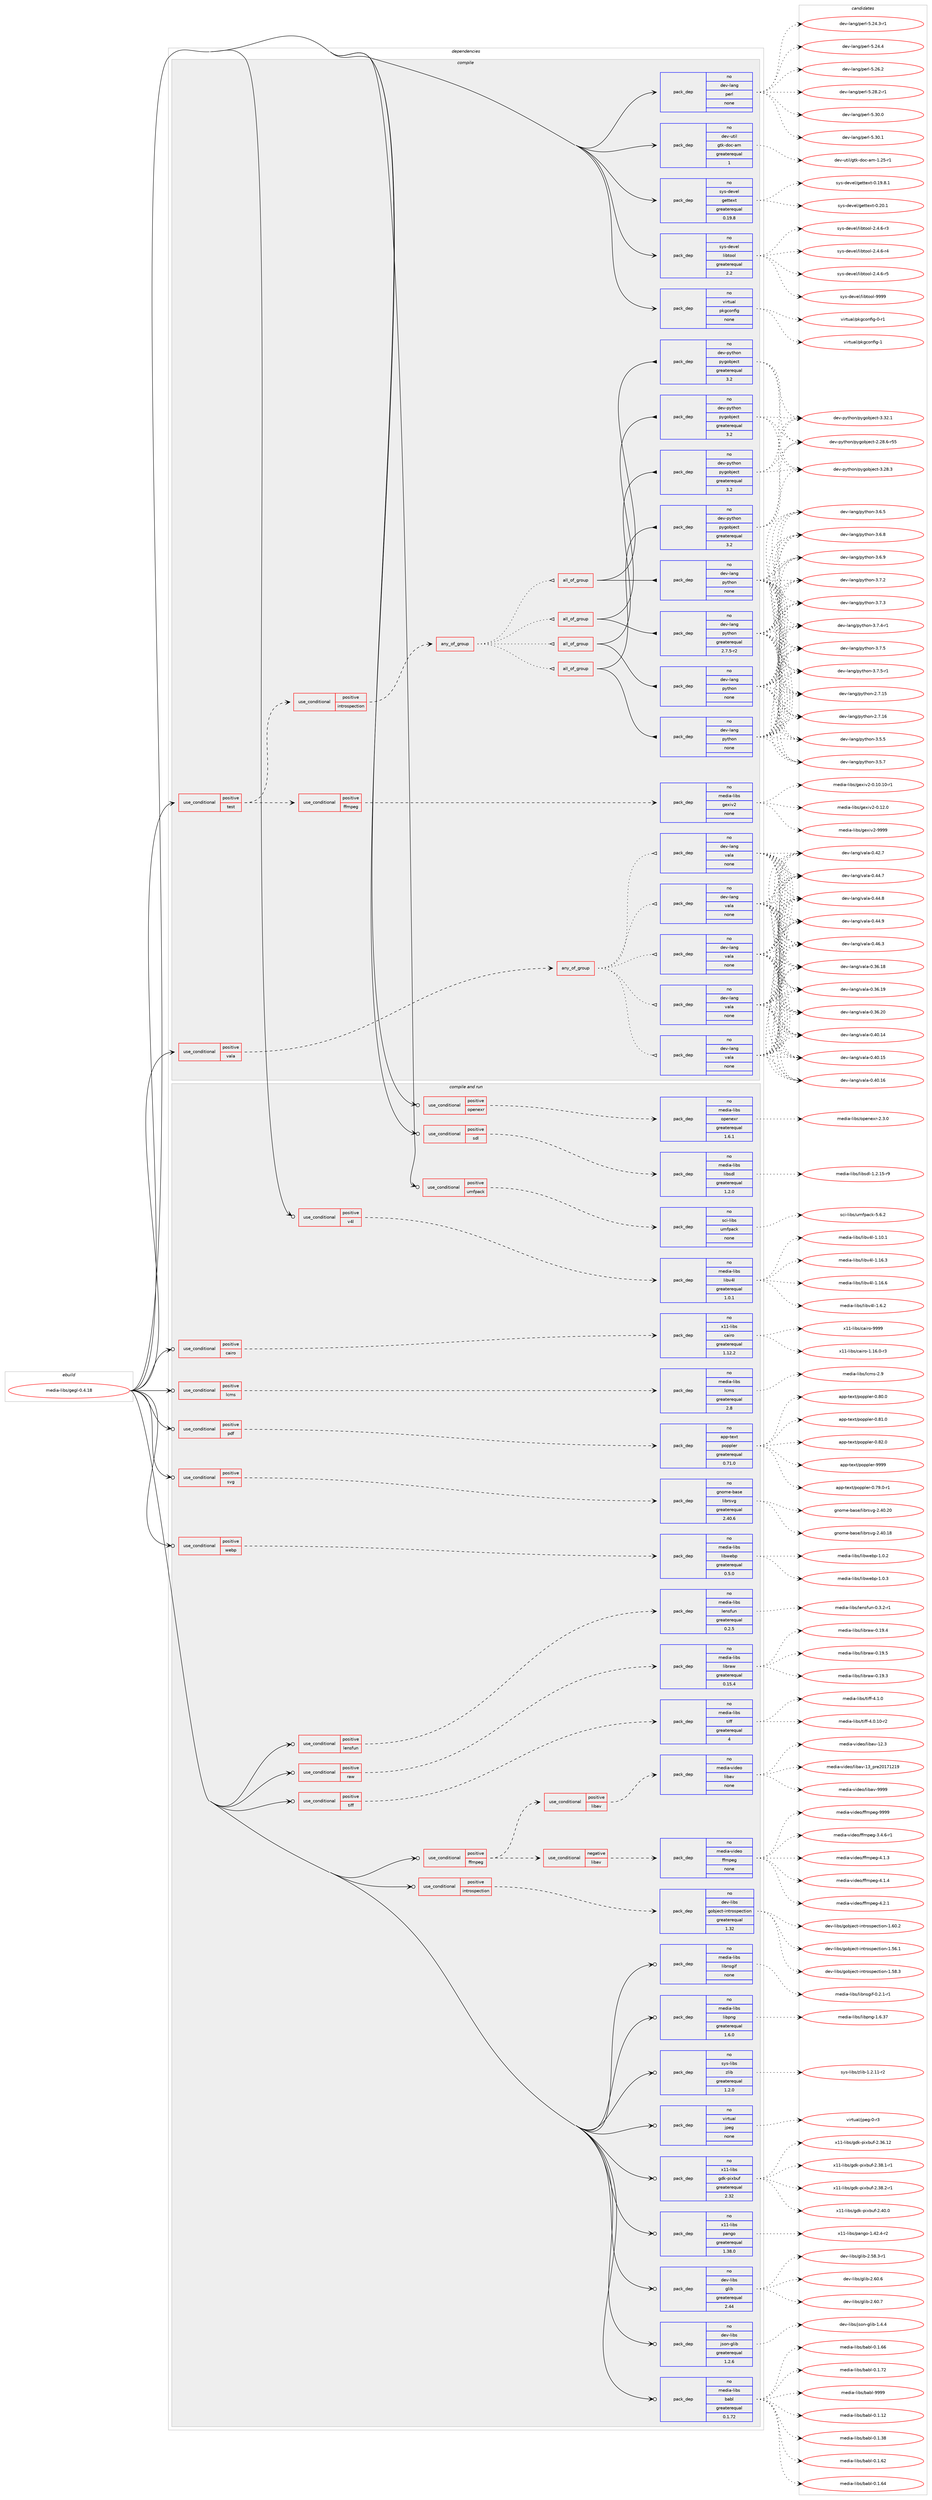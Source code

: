 digraph prolog {

# *************
# Graph options
# *************

newrank=true;
concentrate=true;
compound=true;
graph [rankdir=LR,fontname=Helvetica,fontsize=10,ranksep=1.5];#, ranksep=2.5, nodesep=0.2];
edge  [arrowhead=vee];
node  [fontname=Helvetica,fontsize=10];

# **********
# The ebuild
# **********

subgraph cluster_leftcol {
color=gray;
rank=same;
label=<<i>ebuild</i>>;
id [label="media-libs/gegl-0.4.18", color=red, width=4, href="../media-libs/gegl-0.4.18.svg"];
}

# ****************
# The dependencies
# ****************

subgraph cluster_midcol {
color=gray;
label=<<i>dependencies</i>>;
subgraph cluster_compile {
fillcolor="#eeeeee";
style=filled;
label=<<i>compile</i>>;
subgraph cond191038 {
dependency785610 [label=<<TABLE BORDER="0" CELLBORDER="1" CELLSPACING="0" CELLPADDING="4"><TR><TD ROWSPAN="3" CELLPADDING="10">use_conditional</TD></TR><TR><TD>positive</TD></TR><TR><TD>test</TD></TR></TABLE>>, shape=none, color=red];
subgraph cond191039 {
dependency785611 [label=<<TABLE BORDER="0" CELLBORDER="1" CELLSPACING="0" CELLPADDING="4"><TR><TD ROWSPAN="3" CELLPADDING="10">use_conditional</TD></TR><TR><TD>positive</TD></TR><TR><TD>ffmpeg</TD></TR></TABLE>>, shape=none, color=red];
subgraph pack580933 {
dependency785612 [label=<<TABLE BORDER="0" CELLBORDER="1" CELLSPACING="0" CELLPADDING="4" WIDTH="220"><TR><TD ROWSPAN="6" CELLPADDING="30">pack_dep</TD></TR><TR><TD WIDTH="110">no</TD></TR><TR><TD>media-libs</TD></TR><TR><TD>gexiv2</TD></TR><TR><TD>none</TD></TR><TR><TD></TD></TR></TABLE>>, shape=none, color=blue];
}
dependency785611:e -> dependency785612:w [weight=20,style="dashed",arrowhead="vee"];
}
dependency785610:e -> dependency785611:w [weight=20,style="dashed",arrowhead="vee"];
subgraph cond191040 {
dependency785613 [label=<<TABLE BORDER="0" CELLBORDER="1" CELLSPACING="0" CELLPADDING="4"><TR><TD ROWSPAN="3" CELLPADDING="10">use_conditional</TD></TR><TR><TD>positive</TD></TR><TR><TD>introspection</TD></TR></TABLE>>, shape=none, color=red];
subgraph any13214 {
dependency785614 [label=<<TABLE BORDER="0" CELLBORDER="1" CELLSPACING="0" CELLPADDING="4"><TR><TD CELLPADDING="10">any_of_group</TD></TR></TABLE>>, shape=none, color=red];subgraph all428 {
dependency785615 [label=<<TABLE BORDER="0" CELLBORDER="1" CELLSPACING="0" CELLPADDING="4"><TR><TD CELLPADDING="10">all_of_group</TD></TR></TABLE>>, shape=none, color=red];subgraph pack580934 {
dependency785616 [label=<<TABLE BORDER="0" CELLBORDER="1" CELLSPACING="0" CELLPADDING="4" WIDTH="220"><TR><TD ROWSPAN="6" CELLPADDING="30">pack_dep</TD></TR><TR><TD WIDTH="110">no</TD></TR><TR><TD>dev-lang</TD></TR><TR><TD>python</TD></TR><TR><TD>none</TD></TR><TR><TD></TD></TR></TABLE>>, shape=none, color=blue];
}
dependency785615:e -> dependency785616:w [weight=20,style="solid",arrowhead="inv"];
subgraph pack580935 {
dependency785617 [label=<<TABLE BORDER="0" CELLBORDER="1" CELLSPACING="0" CELLPADDING="4" WIDTH="220"><TR><TD ROWSPAN="6" CELLPADDING="30">pack_dep</TD></TR><TR><TD WIDTH="110">no</TD></TR><TR><TD>dev-python</TD></TR><TR><TD>pygobject</TD></TR><TR><TD>greaterequal</TD></TR><TR><TD>3.2</TD></TR></TABLE>>, shape=none, color=blue];
}
dependency785615:e -> dependency785617:w [weight=20,style="solid",arrowhead="inv"];
}
dependency785614:e -> dependency785615:w [weight=20,style="dotted",arrowhead="oinv"];
subgraph all429 {
dependency785618 [label=<<TABLE BORDER="0" CELLBORDER="1" CELLSPACING="0" CELLPADDING="4"><TR><TD CELLPADDING="10">all_of_group</TD></TR></TABLE>>, shape=none, color=red];subgraph pack580936 {
dependency785619 [label=<<TABLE BORDER="0" CELLBORDER="1" CELLSPACING="0" CELLPADDING="4" WIDTH="220"><TR><TD ROWSPAN="6" CELLPADDING="30">pack_dep</TD></TR><TR><TD WIDTH="110">no</TD></TR><TR><TD>dev-lang</TD></TR><TR><TD>python</TD></TR><TR><TD>none</TD></TR><TR><TD></TD></TR></TABLE>>, shape=none, color=blue];
}
dependency785618:e -> dependency785619:w [weight=20,style="solid",arrowhead="inv"];
subgraph pack580937 {
dependency785620 [label=<<TABLE BORDER="0" CELLBORDER="1" CELLSPACING="0" CELLPADDING="4" WIDTH="220"><TR><TD ROWSPAN="6" CELLPADDING="30">pack_dep</TD></TR><TR><TD WIDTH="110">no</TD></TR><TR><TD>dev-python</TD></TR><TR><TD>pygobject</TD></TR><TR><TD>greaterequal</TD></TR><TR><TD>3.2</TD></TR></TABLE>>, shape=none, color=blue];
}
dependency785618:e -> dependency785620:w [weight=20,style="solid",arrowhead="inv"];
}
dependency785614:e -> dependency785618:w [weight=20,style="dotted",arrowhead="oinv"];
subgraph all430 {
dependency785621 [label=<<TABLE BORDER="0" CELLBORDER="1" CELLSPACING="0" CELLPADDING="4"><TR><TD CELLPADDING="10">all_of_group</TD></TR></TABLE>>, shape=none, color=red];subgraph pack580938 {
dependency785622 [label=<<TABLE BORDER="0" CELLBORDER="1" CELLSPACING="0" CELLPADDING="4" WIDTH="220"><TR><TD ROWSPAN="6" CELLPADDING="30">pack_dep</TD></TR><TR><TD WIDTH="110">no</TD></TR><TR><TD>dev-lang</TD></TR><TR><TD>python</TD></TR><TR><TD>none</TD></TR><TR><TD></TD></TR></TABLE>>, shape=none, color=blue];
}
dependency785621:e -> dependency785622:w [weight=20,style="solid",arrowhead="inv"];
subgraph pack580939 {
dependency785623 [label=<<TABLE BORDER="0" CELLBORDER="1" CELLSPACING="0" CELLPADDING="4" WIDTH="220"><TR><TD ROWSPAN="6" CELLPADDING="30">pack_dep</TD></TR><TR><TD WIDTH="110">no</TD></TR><TR><TD>dev-python</TD></TR><TR><TD>pygobject</TD></TR><TR><TD>greaterequal</TD></TR><TR><TD>3.2</TD></TR></TABLE>>, shape=none, color=blue];
}
dependency785621:e -> dependency785623:w [weight=20,style="solid",arrowhead="inv"];
}
dependency785614:e -> dependency785621:w [weight=20,style="dotted",arrowhead="oinv"];
subgraph all431 {
dependency785624 [label=<<TABLE BORDER="0" CELLBORDER="1" CELLSPACING="0" CELLPADDING="4"><TR><TD CELLPADDING="10">all_of_group</TD></TR></TABLE>>, shape=none, color=red];subgraph pack580940 {
dependency785625 [label=<<TABLE BORDER="0" CELLBORDER="1" CELLSPACING="0" CELLPADDING="4" WIDTH="220"><TR><TD ROWSPAN="6" CELLPADDING="30">pack_dep</TD></TR><TR><TD WIDTH="110">no</TD></TR><TR><TD>dev-lang</TD></TR><TR><TD>python</TD></TR><TR><TD>greaterequal</TD></TR><TR><TD>2.7.5-r2</TD></TR></TABLE>>, shape=none, color=blue];
}
dependency785624:e -> dependency785625:w [weight=20,style="solid",arrowhead="inv"];
subgraph pack580941 {
dependency785626 [label=<<TABLE BORDER="0" CELLBORDER="1" CELLSPACING="0" CELLPADDING="4" WIDTH="220"><TR><TD ROWSPAN="6" CELLPADDING="30">pack_dep</TD></TR><TR><TD WIDTH="110">no</TD></TR><TR><TD>dev-python</TD></TR><TR><TD>pygobject</TD></TR><TR><TD>greaterequal</TD></TR><TR><TD>3.2</TD></TR></TABLE>>, shape=none, color=blue];
}
dependency785624:e -> dependency785626:w [weight=20,style="solid",arrowhead="inv"];
}
dependency785614:e -> dependency785624:w [weight=20,style="dotted",arrowhead="oinv"];
}
dependency785613:e -> dependency785614:w [weight=20,style="dashed",arrowhead="vee"];
}
dependency785610:e -> dependency785613:w [weight=20,style="dashed",arrowhead="vee"];
}
id:e -> dependency785610:w [weight=20,style="solid",arrowhead="vee"];
subgraph cond191041 {
dependency785627 [label=<<TABLE BORDER="0" CELLBORDER="1" CELLSPACING="0" CELLPADDING="4"><TR><TD ROWSPAN="3" CELLPADDING="10">use_conditional</TD></TR><TR><TD>positive</TD></TR><TR><TD>vala</TD></TR></TABLE>>, shape=none, color=red];
subgraph any13215 {
dependency785628 [label=<<TABLE BORDER="0" CELLBORDER="1" CELLSPACING="0" CELLPADDING="4"><TR><TD CELLPADDING="10">any_of_group</TD></TR></TABLE>>, shape=none, color=red];subgraph pack580942 {
dependency785629 [label=<<TABLE BORDER="0" CELLBORDER="1" CELLSPACING="0" CELLPADDING="4" WIDTH="220"><TR><TD ROWSPAN="6" CELLPADDING="30">pack_dep</TD></TR><TR><TD WIDTH="110">no</TD></TR><TR><TD>dev-lang</TD></TR><TR><TD>vala</TD></TR><TR><TD>none</TD></TR><TR><TD></TD></TR></TABLE>>, shape=none, color=blue];
}
dependency785628:e -> dependency785629:w [weight=20,style="dotted",arrowhead="oinv"];
subgraph pack580943 {
dependency785630 [label=<<TABLE BORDER="0" CELLBORDER="1" CELLSPACING="0" CELLPADDING="4" WIDTH="220"><TR><TD ROWSPAN="6" CELLPADDING="30">pack_dep</TD></TR><TR><TD WIDTH="110">no</TD></TR><TR><TD>dev-lang</TD></TR><TR><TD>vala</TD></TR><TR><TD>none</TD></TR><TR><TD></TD></TR></TABLE>>, shape=none, color=blue];
}
dependency785628:e -> dependency785630:w [weight=20,style="dotted",arrowhead="oinv"];
subgraph pack580944 {
dependency785631 [label=<<TABLE BORDER="0" CELLBORDER="1" CELLSPACING="0" CELLPADDING="4" WIDTH="220"><TR><TD ROWSPAN="6" CELLPADDING="30">pack_dep</TD></TR><TR><TD WIDTH="110">no</TD></TR><TR><TD>dev-lang</TD></TR><TR><TD>vala</TD></TR><TR><TD>none</TD></TR><TR><TD></TD></TR></TABLE>>, shape=none, color=blue];
}
dependency785628:e -> dependency785631:w [weight=20,style="dotted",arrowhead="oinv"];
subgraph pack580945 {
dependency785632 [label=<<TABLE BORDER="0" CELLBORDER="1" CELLSPACING="0" CELLPADDING="4" WIDTH="220"><TR><TD ROWSPAN="6" CELLPADDING="30">pack_dep</TD></TR><TR><TD WIDTH="110">no</TD></TR><TR><TD>dev-lang</TD></TR><TR><TD>vala</TD></TR><TR><TD>none</TD></TR><TR><TD></TD></TR></TABLE>>, shape=none, color=blue];
}
dependency785628:e -> dependency785632:w [weight=20,style="dotted",arrowhead="oinv"];
subgraph pack580946 {
dependency785633 [label=<<TABLE BORDER="0" CELLBORDER="1" CELLSPACING="0" CELLPADDING="4" WIDTH="220"><TR><TD ROWSPAN="6" CELLPADDING="30">pack_dep</TD></TR><TR><TD WIDTH="110">no</TD></TR><TR><TD>dev-lang</TD></TR><TR><TD>vala</TD></TR><TR><TD>none</TD></TR><TR><TD></TD></TR></TABLE>>, shape=none, color=blue];
}
dependency785628:e -> dependency785633:w [weight=20,style="dotted",arrowhead="oinv"];
}
dependency785627:e -> dependency785628:w [weight=20,style="dashed",arrowhead="vee"];
}
id:e -> dependency785627:w [weight=20,style="solid",arrowhead="vee"];
subgraph pack580947 {
dependency785634 [label=<<TABLE BORDER="0" CELLBORDER="1" CELLSPACING="0" CELLPADDING="4" WIDTH="220"><TR><TD ROWSPAN="6" CELLPADDING="30">pack_dep</TD></TR><TR><TD WIDTH="110">no</TD></TR><TR><TD>dev-lang</TD></TR><TR><TD>perl</TD></TR><TR><TD>none</TD></TR><TR><TD></TD></TR></TABLE>>, shape=none, color=blue];
}
id:e -> dependency785634:w [weight=20,style="solid",arrowhead="vee"];
subgraph pack580948 {
dependency785635 [label=<<TABLE BORDER="0" CELLBORDER="1" CELLSPACING="0" CELLPADDING="4" WIDTH="220"><TR><TD ROWSPAN="6" CELLPADDING="30">pack_dep</TD></TR><TR><TD WIDTH="110">no</TD></TR><TR><TD>dev-util</TD></TR><TR><TD>gtk-doc-am</TD></TR><TR><TD>greaterequal</TD></TR><TR><TD>1</TD></TR></TABLE>>, shape=none, color=blue];
}
id:e -> dependency785635:w [weight=20,style="solid",arrowhead="vee"];
subgraph pack580949 {
dependency785636 [label=<<TABLE BORDER="0" CELLBORDER="1" CELLSPACING="0" CELLPADDING="4" WIDTH="220"><TR><TD ROWSPAN="6" CELLPADDING="30">pack_dep</TD></TR><TR><TD WIDTH="110">no</TD></TR><TR><TD>sys-devel</TD></TR><TR><TD>gettext</TD></TR><TR><TD>greaterequal</TD></TR><TR><TD>0.19.8</TD></TR></TABLE>>, shape=none, color=blue];
}
id:e -> dependency785636:w [weight=20,style="solid",arrowhead="vee"];
subgraph pack580950 {
dependency785637 [label=<<TABLE BORDER="0" CELLBORDER="1" CELLSPACING="0" CELLPADDING="4" WIDTH="220"><TR><TD ROWSPAN="6" CELLPADDING="30">pack_dep</TD></TR><TR><TD WIDTH="110">no</TD></TR><TR><TD>sys-devel</TD></TR><TR><TD>libtool</TD></TR><TR><TD>greaterequal</TD></TR><TR><TD>2.2</TD></TR></TABLE>>, shape=none, color=blue];
}
id:e -> dependency785637:w [weight=20,style="solid",arrowhead="vee"];
subgraph pack580951 {
dependency785638 [label=<<TABLE BORDER="0" CELLBORDER="1" CELLSPACING="0" CELLPADDING="4" WIDTH="220"><TR><TD ROWSPAN="6" CELLPADDING="30">pack_dep</TD></TR><TR><TD WIDTH="110">no</TD></TR><TR><TD>virtual</TD></TR><TR><TD>pkgconfig</TD></TR><TR><TD>none</TD></TR><TR><TD></TD></TR></TABLE>>, shape=none, color=blue];
}
id:e -> dependency785638:w [weight=20,style="solid",arrowhead="vee"];
}
subgraph cluster_compileandrun {
fillcolor="#eeeeee";
style=filled;
label=<<i>compile and run</i>>;
subgraph cond191042 {
dependency785639 [label=<<TABLE BORDER="0" CELLBORDER="1" CELLSPACING="0" CELLPADDING="4"><TR><TD ROWSPAN="3" CELLPADDING="10">use_conditional</TD></TR><TR><TD>positive</TD></TR><TR><TD>cairo</TD></TR></TABLE>>, shape=none, color=red];
subgraph pack580952 {
dependency785640 [label=<<TABLE BORDER="0" CELLBORDER="1" CELLSPACING="0" CELLPADDING="4" WIDTH="220"><TR><TD ROWSPAN="6" CELLPADDING="30">pack_dep</TD></TR><TR><TD WIDTH="110">no</TD></TR><TR><TD>x11-libs</TD></TR><TR><TD>cairo</TD></TR><TR><TD>greaterequal</TD></TR><TR><TD>1.12.2</TD></TR></TABLE>>, shape=none, color=blue];
}
dependency785639:e -> dependency785640:w [weight=20,style="dashed",arrowhead="vee"];
}
id:e -> dependency785639:w [weight=20,style="solid",arrowhead="odotvee"];
subgraph cond191043 {
dependency785641 [label=<<TABLE BORDER="0" CELLBORDER="1" CELLSPACING="0" CELLPADDING="4"><TR><TD ROWSPAN="3" CELLPADDING="10">use_conditional</TD></TR><TR><TD>positive</TD></TR><TR><TD>ffmpeg</TD></TR></TABLE>>, shape=none, color=red];
subgraph cond191044 {
dependency785642 [label=<<TABLE BORDER="0" CELLBORDER="1" CELLSPACING="0" CELLPADDING="4"><TR><TD ROWSPAN="3" CELLPADDING="10">use_conditional</TD></TR><TR><TD>positive</TD></TR><TR><TD>libav</TD></TR></TABLE>>, shape=none, color=red];
subgraph pack580953 {
dependency785643 [label=<<TABLE BORDER="0" CELLBORDER="1" CELLSPACING="0" CELLPADDING="4" WIDTH="220"><TR><TD ROWSPAN="6" CELLPADDING="30">pack_dep</TD></TR><TR><TD WIDTH="110">no</TD></TR><TR><TD>media-video</TD></TR><TR><TD>libav</TD></TR><TR><TD>none</TD></TR><TR><TD></TD></TR></TABLE>>, shape=none, color=blue];
}
dependency785642:e -> dependency785643:w [weight=20,style="dashed",arrowhead="vee"];
}
dependency785641:e -> dependency785642:w [weight=20,style="dashed",arrowhead="vee"];
subgraph cond191045 {
dependency785644 [label=<<TABLE BORDER="0" CELLBORDER="1" CELLSPACING="0" CELLPADDING="4"><TR><TD ROWSPAN="3" CELLPADDING="10">use_conditional</TD></TR><TR><TD>negative</TD></TR><TR><TD>libav</TD></TR></TABLE>>, shape=none, color=red];
subgraph pack580954 {
dependency785645 [label=<<TABLE BORDER="0" CELLBORDER="1" CELLSPACING="0" CELLPADDING="4" WIDTH="220"><TR><TD ROWSPAN="6" CELLPADDING="30">pack_dep</TD></TR><TR><TD WIDTH="110">no</TD></TR><TR><TD>media-video</TD></TR><TR><TD>ffmpeg</TD></TR><TR><TD>none</TD></TR><TR><TD></TD></TR></TABLE>>, shape=none, color=blue];
}
dependency785644:e -> dependency785645:w [weight=20,style="dashed",arrowhead="vee"];
}
dependency785641:e -> dependency785644:w [weight=20,style="dashed",arrowhead="vee"];
}
id:e -> dependency785641:w [weight=20,style="solid",arrowhead="odotvee"];
subgraph cond191046 {
dependency785646 [label=<<TABLE BORDER="0" CELLBORDER="1" CELLSPACING="0" CELLPADDING="4"><TR><TD ROWSPAN="3" CELLPADDING="10">use_conditional</TD></TR><TR><TD>positive</TD></TR><TR><TD>introspection</TD></TR></TABLE>>, shape=none, color=red];
subgraph pack580955 {
dependency785647 [label=<<TABLE BORDER="0" CELLBORDER="1" CELLSPACING="0" CELLPADDING="4" WIDTH="220"><TR><TD ROWSPAN="6" CELLPADDING="30">pack_dep</TD></TR><TR><TD WIDTH="110">no</TD></TR><TR><TD>dev-libs</TD></TR><TR><TD>gobject-introspection</TD></TR><TR><TD>greaterequal</TD></TR><TR><TD>1.32</TD></TR></TABLE>>, shape=none, color=blue];
}
dependency785646:e -> dependency785647:w [weight=20,style="dashed",arrowhead="vee"];
}
id:e -> dependency785646:w [weight=20,style="solid",arrowhead="odotvee"];
subgraph cond191047 {
dependency785648 [label=<<TABLE BORDER="0" CELLBORDER="1" CELLSPACING="0" CELLPADDING="4"><TR><TD ROWSPAN="3" CELLPADDING="10">use_conditional</TD></TR><TR><TD>positive</TD></TR><TR><TD>lcms</TD></TR></TABLE>>, shape=none, color=red];
subgraph pack580956 {
dependency785649 [label=<<TABLE BORDER="0" CELLBORDER="1" CELLSPACING="0" CELLPADDING="4" WIDTH="220"><TR><TD ROWSPAN="6" CELLPADDING="30">pack_dep</TD></TR><TR><TD WIDTH="110">no</TD></TR><TR><TD>media-libs</TD></TR><TR><TD>lcms</TD></TR><TR><TD>greaterequal</TD></TR><TR><TD>2.8</TD></TR></TABLE>>, shape=none, color=blue];
}
dependency785648:e -> dependency785649:w [weight=20,style="dashed",arrowhead="vee"];
}
id:e -> dependency785648:w [weight=20,style="solid",arrowhead="odotvee"];
subgraph cond191048 {
dependency785650 [label=<<TABLE BORDER="0" CELLBORDER="1" CELLSPACING="0" CELLPADDING="4"><TR><TD ROWSPAN="3" CELLPADDING="10">use_conditional</TD></TR><TR><TD>positive</TD></TR><TR><TD>lensfun</TD></TR></TABLE>>, shape=none, color=red];
subgraph pack580957 {
dependency785651 [label=<<TABLE BORDER="0" CELLBORDER="1" CELLSPACING="0" CELLPADDING="4" WIDTH="220"><TR><TD ROWSPAN="6" CELLPADDING="30">pack_dep</TD></TR><TR><TD WIDTH="110">no</TD></TR><TR><TD>media-libs</TD></TR><TR><TD>lensfun</TD></TR><TR><TD>greaterequal</TD></TR><TR><TD>0.2.5</TD></TR></TABLE>>, shape=none, color=blue];
}
dependency785650:e -> dependency785651:w [weight=20,style="dashed",arrowhead="vee"];
}
id:e -> dependency785650:w [weight=20,style="solid",arrowhead="odotvee"];
subgraph cond191049 {
dependency785652 [label=<<TABLE BORDER="0" CELLBORDER="1" CELLSPACING="0" CELLPADDING="4"><TR><TD ROWSPAN="3" CELLPADDING="10">use_conditional</TD></TR><TR><TD>positive</TD></TR><TR><TD>openexr</TD></TR></TABLE>>, shape=none, color=red];
subgraph pack580958 {
dependency785653 [label=<<TABLE BORDER="0" CELLBORDER="1" CELLSPACING="0" CELLPADDING="4" WIDTH="220"><TR><TD ROWSPAN="6" CELLPADDING="30">pack_dep</TD></TR><TR><TD WIDTH="110">no</TD></TR><TR><TD>media-libs</TD></TR><TR><TD>openexr</TD></TR><TR><TD>greaterequal</TD></TR><TR><TD>1.6.1</TD></TR></TABLE>>, shape=none, color=blue];
}
dependency785652:e -> dependency785653:w [weight=20,style="dashed",arrowhead="vee"];
}
id:e -> dependency785652:w [weight=20,style="solid",arrowhead="odotvee"];
subgraph cond191050 {
dependency785654 [label=<<TABLE BORDER="0" CELLBORDER="1" CELLSPACING="0" CELLPADDING="4"><TR><TD ROWSPAN="3" CELLPADDING="10">use_conditional</TD></TR><TR><TD>positive</TD></TR><TR><TD>pdf</TD></TR></TABLE>>, shape=none, color=red];
subgraph pack580959 {
dependency785655 [label=<<TABLE BORDER="0" CELLBORDER="1" CELLSPACING="0" CELLPADDING="4" WIDTH="220"><TR><TD ROWSPAN="6" CELLPADDING="30">pack_dep</TD></TR><TR><TD WIDTH="110">no</TD></TR><TR><TD>app-text</TD></TR><TR><TD>poppler</TD></TR><TR><TD>greaterequal</TD></TR><TR><TD>0.71.0</TD></TR></TABLE>>, shape=none, color=blue];
}
dependency785654:e -> dependency785655:w [weight=20,style="dashed",arrowhead="vee"];
}
id:e -> dependency785654:w [weight=20,style="solid",arrowhead="odotvee"];
subgraph cond191051 {
dependency785656 [label=<<TABLE BORDER="0" CELLBORDER="1" CELLSPACING="0" CELLPADDING="4"><TR><TD ROWSPAN="3" CELLPADDING="10">use_conditional</TD></TR><TR><TD>positive</TD></TR><TR><TD>raw</TD></TR></TABLE>>, shape=none, color=red];
subgraph pack580960 {
dependency785657 [label=<<TABLE BORDER="0" CELLBORDER="1" CELLSPACING="0" CELLPADDING="4" WIDTH="220"><TR><TD ROWSPAN="6" CELLPADDING="30">pack_dep</TD></TR><TR><TD WIDTH="110">no</TD></TR><TR><TD>media-libs</TD></TR><TR><TD>libraw</TD></TR><TR><TD>greaterequal</TD></TR><TR><TD>0.15.4</TD></TR></TABLE>>, shape=none, color=blue];
}
dependency785656:e -> dependency785657:w [weight=20,style="dashed",arrowhead="vee"];
}
id:e -> dependency785656:w [weight=20,style="solid",arrowhead="odotvee"];
subgraph cond191052 {
dependency785658 [label=<<TABLE BORDER="0" CELLBORDER="1" CELLSPACING="0" CELLPADDING="4"><TR><TD ROWSPAN="3" CELLPADDING="10">use_conditional</TD></TR><TR><TD>positive</TD></TR><TR><TD>sdl</TD></TR></TABLE>>, shape=none, color=red];
subgraph pack580961 {
dependency785659 [label=<<TABLE BORDER="0" CELLBORDER="1" CELLSPACING="0" CELLPADDING="4" WIDTH="220"><TR><TD ROWSPAN="6" CELLPADDING="30">pack_dep</TD></TR><TR><TD WIDTH="110">no</TD></TR><TR><TD>media-libs</TD></TR><TR><TD>libsdl</TD></TR><TR><TD>greaterequal</TD></TR><TR><TD>1.2.0</TD></TR></TABLE>>, shape=none, color=blue];
}
dependency785658:e -> dependency785659:w [weight=20,style="dashed",arrowhead="vee"];
}
id:e -> dependency785658:w [weight=20,style="solid",arrowhead="odotvee"];
subgraph cond191053 {
dependency785660 [label=<<TABLE BORDER="0" CELLBORDER="1" CELLSPACING="0" CELLPADDING="4"><TR><TD ROWSPAN="3" CELLPADDING="10">use_conditional</TD></TR><TR><TD>positive</TD></TR><TR><TD>svg</TD></TR></TABLE>>, shape=none, color=red];
subgraph pack580962 {
dependency785661 [label=<<TABLE BORDER="0" CELLBORDER="1" CELLSPACING="0" CELLPADDING="4" WIDTH="220"><TR><TD ROWSPAN="6" CELLPADDING="30">pack_dep</TD></TR><TR><TD WIDTH="110">no</TD></TR><TR><TD>gnome-base</TD></TR><TR><TD>librsvg</TD></TR><TR><TD>greaterequal</TD></TR><TR><TD>2.40.6</TD></TR></TABLE>>, shape=none, color=blue];
}
dependency785660:e -> dependency785661:w [weight=20,style="dashed",arrowhead="vee"];
}
id:e -> dependency785660:w [weight=20,style="solid",arrowhead="odotvee"];
subgraph cond191054 {
dependency785662 [label=<<TABLE BORDER="0" CELLBORDER="1" CELLSPACING="0" CELLPADDING="4"><TR><TD ROWSPAN="3" CELLPADDING="10">use_conditional</TD></TR><TR><TD>positive</TD></TR><TR><TD>tiff</TD></TR></TABLE>>, shape=none, color=red];
subgraph pack580963 {
dependency785663 [label=<<TABLE BORDER="0" CELLBORDER="1" CELLSPACING="0" CELLPADDING="4" WIDTH="220"><TR><TD ROWSPAN="6" CELLPADDING="30">pack_dep</TD></TR><TR><TD WIDTH="110">no</TD></TR><TR><TD>media-libs</TD></TR><TR><TD>tiff</TD></TR><TR><TD>greaterequal</TD></TR><TR><TD>4</TD></TR></TABLE>>, shape=none, color=blue];
}
dependency785662:e -> dependency785663:w [weight=20,style="dashed",arrowhead="vee"];
}
id:e -> dependency785662:w [weight=20,style="solid",arrowhead="odotvee"];
subgraph cond191055 {
dependency785664 [label=<<TABLE BORDER="0" CELLBORDER="1" CELLSPACING="0" CELLPADDING="4"><TR><TD ROWSPAN="3" CELLPADDING="10">use_conditional</TD></TR><TR><TD>positive</TD></TR><TR><TD>umfpack</TD></TR></TABLE>>, shape=none, color=red];
subgraph pack580964 {
dependency785665 [label=<<TABLE BORDER="0" CELLBORDER="1" CELLSPACING="0" CELLPADDING="4" WIDTH="220"><TR><TD ROWSPAN="6" CELLPADDING="30">pack_dep</TD></TR><TR><TD WIDTH="110">no</TD></TR><TR><TD>sci-libs</TD></TR><TR><TD>umfpack</TD></TR><TR><TD>none</TD></TR><TR><TD></TD></TR></TABLE>>, shape=none, color=blue];
}
dependency785664:e -> dependency785665:w [weight=20,style="dashed",arrowhead="vee"];
}
id:e -> dependency785664:w [weight=20,style="solid",arrowhead="odotvee"];
subgraph cond191056 {
dependency785666 [label=<<TABLE BORDER="0" CELLBORDER="1" CELLSPACING="0" CELLPADDING="4"><TR><TD ROWSPAN="3" CELLPADDING="10">use_conditional</TD></TR><TR><TD>positive</TD></TR><TR><TD>v4l</TD></TR></TABLE>>, shape=none, color=red];
subgraph pack580965 {
dependency785667 [label=<<TABLE BORDER="0" CELLBORDER="1" CELLSPACING="0" CELLPADDING="4" WIDTH="220"><TR><TD ROWSPAN="6" CELLPADDING="30">pack_dep</TD></TR><TR><TD WIDTH="110">no</TD></TR><TR><TD>media-libs</TD></TR><TR><TD>libv4l</TD></TR><TR><TD>greaterequal</TD></TR><TR><TD>1.0.1</TD></TR></TABLE>>, shape=none, color=blue];
}
dependency785666:e -> dependency785667:w [weight=20,style="dashed",arrowhead="vee"];
}
id:e -> dependency785666:w [weight=20,style="solid",arrowhead="odotvee"];
subgraph cond191057 {
dependency785668 [label=<<TABLE BORDER="0" CELLBORDER="1" CELLSPACING="0" CELLPADDING="4"><TR><TD ROWSPAN="3" CELLPADDING="10">use_conditional</TD></TR><TR><TD>positive</TD></TR><TR><TD>webp</TD></TR></TABLE>>, shape=none, color=red];
subgraph pack580966 {
dependency785669 [label=<<TABLE BORDER="0" CELLBORDER="1" CELLSPACING="0" CELLPADDING="4" WIDTH="220"><TR><TD ROWSPAN="6" CELLPADDING="30">pack_dep</TD></TR><TR><TD WIDTH="110">no</TD></TR><TR><TD>media-libs</TD></TR><TR><TD>libwebp</TD></TR><TR><TD>greaterequal</TD></TR><TR><TD>0.5.0</TD></TR></TABLE>>, shape=none, color=blue];
}
dependency785668:e -> dependency785669:w [weight=20,style="dashed",arrowhead="vee"];
}
id:e -> dependency785668:w [weight=20,style="solid",arrowhead="odotvee"];
subgraph pack580967 {
dependency785670 [label=<<TABLE BORDER="0" CELLBORDER="1" CELLSPACING="0" CELLPADDING="4" WIDTH="220"><TR><TD ROWSPAN="6" CELLPADDING="30">pack_dep</TD></TR><TR><TD WIDTH="110">no</TD></TR><TR><TD>dev-libs</TD></TR><TR><TD>glib</TD></TR><TR><TD>greaterequal</TD></TR><TR><TD>2.44</TD></TR></TABLE>>, shape=none, color=blue];
}
id:e -> dependency785670:w [weight=20,style="solid",arrowhead="odotvee"];
subgraph pack580968 {
dependency785671 [label=<<TABLE BORDER="0" CELLBORDER="1" CELLSPACING="0" CELLPADDING="4" WIDTH="220"><TR><TD ROWSPAN="6" CELLPADDING="30">pack_dep</TD></TR><TR><TD WIDTH="110">no</TD></TR><TR><TD>dev-libs</TD></TR><TR><TD>json-glib</TD></TR><TR><TD>greaterequal</TD></TR><TR><TD>1.2.6</TD></TR></TABLE>>, shape=none, color=blue];
}
id:e -> dependency785671:w [weight=20,style="solid",arrowhead="odotvee"];
subgraph pack580969 {
dependency785672 [label=<<TABLE BORDER="0" CELLBORDER="1" CELLSPACING="0" CELLPADDING="4" WIDTH="220"><TR><TD ROWSPAN="6" CELLPADDING="30">pack_dep</TD></TR><TR><TD WIDTH="110">no</TD></TR><TR><TD>media-libs</TD></TR><TR><TD>babl</TD></TR><TR><TD>greaterequal</TD></TR><TR><TD>0.1.72</TD></TR></TABLE>>, shape=none, color=blue];
}
id:e -> dependency785672:w [weight=20,style="solid",arrowhead="odotvee"];
subgraph pack580970 {
dependency785673 [label=<<TABLE BORDER="0" CELLBORDER="1" CELLSPACING="0" CELLPADDING="4" WIDTH="220"><TR><TD ROWSPAN="6" CELLPADDING="30">pack_dep</TD></TR><TR><TD WIDTH="110">no</TD></TR><TR><TD>media-libs</TD></TR><TR><TD>libnsgif</TD></TR><TR><TD>none</TD></TR><TR><TD></TD></TR></TABLE>>, shape=none, color=blue];
}
id:e -> dependency785673:w [weight=20,style="solid",arrowhead="odotvee"];
subgraph pack580971 {
dependency785674 [label=<<TABLE BORDER="0" CELLBORDER="1" CELLSPACING="0" CELLPADDING="4" WIDTH="220"><TR><TD ROWSPAN="6" CELLPADDING="30">pack_dep</TD></TR><TR><TD WIDTH="110">no</TD></TR><TR><TD>media-libs</TD></TR><TR><TD>libpng</TD></TR><TR><TD>greaterequal</TD></TR><TR><TD>1.6.0</TD></TR></TABLE>>, shape=none, color=blue];
}
id:e -> dependency785674:w [weight=20,style="solid",arrowhead="odotvee"];
subgraph pack580972 {
dependency785675 [label=<<TABLE BORDER="0" CELLBORDER="1" CELLSPACING="0" CELLPADDING="4" WIDTH="220"><TR><TD ROWSPAN="6" CELLPADDING="30">pack_dep</TD></TR><TR><TD WIDTH="110">no</TD></TR><TR><TD>sys-libs</TD></TR><TR><TD>zlib</TD></TR><TR><TD>greaterequal</TD></TR><TR><TD>1.2.0</TD></TR></TABLE>>, shape=none, color=blue];
}
id:e -> dependency785675:w [weight=20,style="solid",arrowhead="odotvee"];
subgraph pack580973 {
dependency785676 [label=<<TABLE BORDER="0" CELLBORDER="1" CELLSPACING="0" CELLPADDING="4" WIDTH="220"><TR><TD ROWSPAN="6" CELLPADDING="30">pack_dep</TD></TR><TR><TD WIDTH="110">no</TD></TR><TR><TD>virtual</TD></TR><TR><TD>jpeg</TD></TR><TR><TD>none</TD></TR><TR><TD></TD></TR></TABLE>>, shape=none, color=blue];
}
id:e -> dependency785676:w [weight=20,style="solid",arrowhead="odotvee"];
subgraph pack580974 {
dependency785677 [label=<<TABLE BORDER="0" CELLBORDER="1" CELLSPACING="0" CELLPADDING="4" WIDTH="220"><TR><TD ROWSPAN="6" CELLPADDING="30">pack_dep</TD></TR><TR><TD WIDTH="110">no</TD></TR><TR><TD>x11-libs</TD></TR><TR><TD>gdk-pixbuf</TD></TR><TR><TD>greaterequal</TD></TR><TR><TD>2.32</TD></TR></TABLE>>, shape=none, color=blue];
}
id:e -> dependency785677:w [weight=20,style="solid",arrowhead="odotvee"];
subgraph pack580975 {
dependency785678 [label=<<TABLE BORDER="0" CELLBORDER="1" CELLSPACING="0" CELLPADDING="4" WIDTH="220"><TR><TD ROWSPAN="6" CELLPADDING="30">pack_dep</TD></TR><TR><TD WIDTH="110">no</TD></TR><TR><TD>x11-libs</TD></TR><TR><TD>pango</TD></TR><TR><TD>greaterequal</TD></TR><TR><TD>1.38.0</TD></TR></TABLE>>, shape=none, color=blue];
}
id:e -> dependency785678:w [weight=20,style="solid",arrowhead="odotvee"];
}
subgraph cluster_run {
fillcolor="#eeeeee";
style=filled;
label=<<i>run</i>>;
}
}

# **************
# The candidates
# **************

subgraph cluster_choices {
rank=same;
color=gray;
label=<<i>candidates</i>>;

subgraph choice580933 {
color=black;
nodesep=1;
choice109101100105974510810598115471031011201051185045484649484649484511449 [label="media-libs/gexiv2-0.10.10-r1", color=red, width=4,href="../media-libs/gexiv2-0.10.10-r1.svg"];
choice109101100105974510810598115471031011201051185045484649504648 [label="media-libs/gexiv2-0.12.0", color=red, width=4,href="../media-libs/gexiv2-0.12.0.svg"];
choice10910110010597451081059811547103101120105118504557575757 [label="media-libs/gexiv2-9999", color=red, width=4,href="../media-libs/gexiv2-9999.svg"];
dependency785612:e -> choice109101100105974510810598115471031011201051185045484649484649484511449:w [style=dotted,weight="100"];
dependency785612:e -> choice109101100105974510810598115471031011201051185045484649504648:w [style=dotted,weight="100"];
dependency785612:e -> choice10910110010597451081059811547103101120105118504557575757:w [style=dotted,weight="100"];
}
subgraph choice580934 {
color=black;
nodesep=1;
choice10010111845108971101034711212111610411111045504655464953 [label="dev-lang/python-2.7.15", color=red, width=4,href="../dev-lang/python-2.7.15.svg"];
choice10010111845108971101034711212111610411111045504655464954 [label="dev-lang/python-2.7.16", color=red, width=4,href="../dev-lang/python-2.7.16.svg"];
choice100101118451089711010347112121116104111110455146534653 [label="dev-lang/python-3.5.5", color=red, width=4,href="../dev-lang/python-3.5.5.svg"];
choice100101118451089711010347112121116104111110455146534655 [label="dev-lang/python-3.5.7", color=red, width=4,href="../dev-lang/python-3.5.7.svg"];
choice100101118451089711010347112121116104111110455146544653 [label="dev-lang/python-3.6.5", color=red, width=4,href="../dev-lang/python-3.6.5.svg"];
choice100101118451089711010347112121116104111110455146544656 [label="dev-lang/python-3.6.8", color=red, width=4,href="../dev-lang/python-3.6.8.svg"];
choice100101118451089711010347112121116104111110455146544657 [label="dev-lang/python-3.6.9", color=red, width=4,href="../dev-lang/python-3.6.9.svg"];
choice100101118451089711010347112121116104111110455146554650 [label="dev-lang/python-3.7.2", color=red, width=4,href="../dev-lang/python-3.7.2.svg"];
choice100101118451089711010347112121116104111110455146554651 [label="dev-lang/python-3.7.3", color=red, width=4,href="../dev-lang/python-3.7.3.svg"];
choice1001011184510897110103471121211161041111104551465546524511449 [label="dev-lang/python-3.7.4-r1", color=red, width=4,href="../dev-lang/python-3.7.4-r1.svg"];
choice100101118451089711010347112121116104111110455146554653 [label="dev-lang/python-3.7.5", color=red, width=4,href="../dev-lang/python-3.7.5.svg"];
choice1001011184510897110103471121211161041111104551465546534511449 [label="dev-lang/python-3.7.5-r1", color=red, width=4,href="../dev-lang/python-3.7.5-r1.svg"];
dependency785616:e -> choice10010111845108971101034711212111610411111045504655464953:w [style=dotted,weight="100"];
dependency785616:e -> choice10010111845108971101034711212111610411111045504655464954:w [style=dotted,weight="100"];
dependency785616:e -> choice100101118451089711010347112121116104111110455146534653:w [style=dotted,weight="100"];
dependency785616:e -> choice100101118451089711010347112121116104111110455146534655:w [style=dotted,weight="100"];
dependency785616:e -> choice100101118451089711010347112121116104111110455146544653:w [style=dotted,weight="100"];
dependency785616:e -> choice100101118451089711010347112121116104111110455146544656:w [style=dotted,weight="100"];
dependency785616:e -> choice100101118451089711010347112121116104111110455146544657:w [style=dotted,weight="100"];
dependency785616:e -> choice100101118451089711010347112121116104111110455146554650:w [style=dotted,weight="100"];
dependency785616:e -> choice100101118451089711010347112121116104111110455146554651:w [style=dotted,weight="100"];
dependency785616:e -> choice1001011184510897110103471121211161041111104551465546524511449:w [style=dotted,weight="100"];
dependency785616:e -> choice100101118451089711010347112121116104111110455146554653:w [style=dotted,weight="100"];
dependency785616:e -> choice1001011184510897110103471121211161041111104551465546534511449:w [style=dotted,weight="100"];
}
subgraph choice580935 {
color=black;
nodesep=1;
choice1001011184511212111610411111047112121103111981061019911645504650564654451145353 [label="dev-python/pygobject-2.28.6-r55", color=red, width=4,href="../dev-python/pygobject-2.28.6-r55.svg"];
choice1001011184511212111610411111047112121103111981061019911645514650564651 [label="dev-python/pygobject-3.28.3", color=red, width=4,href="../dev-python/pygobject-3.28.3.svg"];
choice1001011184511212111610411111047112121103111981061019911645514651504649 [label="dev-python/pygobject-3.32.1", color=red, width=4,href="../dev-python/pygobject-3.32.1.svg"];
dependency785617:e -> choice1001011184511212111610411111047112121103111981061019911645504650564654451145353:w [style=dotted,weight="100"];
dependency785617:e -> choice1001011184511212111610411111047112121103111981061019911645514650564651:w [style=dotted,weight="100"];
dependency785617:e -> choice1001011184511212111610411111047112121103111981061019911645514651504649:w [style=dotted,weight="100"];
}
subgraph choice580936 {
color=black;
nodesep=1;
choice10010111845108971101034711212111610411111045504655464953 [label="dev-lang/python-2.7.15", color=red, width=4,href="../dev-lang/python-2.7.15.svg"];
choice10010111845108971101034711212111610411111045504655464954 [label="dev-lang/python-2.7.16", color=red, width=4,href="../dev-lang/python-2.7.16.svg"];
choice100101118451089711010347112121116104111110455146534653 [label="dev-lang/python-3.5.5", color=red, width=4,href="../dev-lang/python-3.5.5.svg"];
choice100101118451089711010347112121116104111110455146534655 [label="dev-lang/python-3.5.7", color=red, width=4,href="../dev-lang/python-3.5.7.svg"];
choice100101118451089711010347112121116104111110455146544653 [label="dev-lang/python-3.6.5", color=red, width=4,href="../dev-lang/python-3.6.5.svg"];
choice100101118451089711010347112121116104111110455146544656 [label="dev-lang/python-3.6.8", color=red, width=4,href="../dev-lang/python-3.6.8.svg"];
choice100101118451089711010347112121116104111110455146544657 [label="dev-lang/python-3.6.9", color=red, width=4,href="../dev-lang/python-3.6.9.svg"];
choice100101118451089711010347112121116104111110455146554650 [label="dev-lang/python-3.7.2", color=red, width=4,href="../dev-lang/python-3.7.2.svg"];
choice100101118451089711010347112121116104111110455146554651 [label="dev-lang/python-3.7.3", color=red, width=4,href="../dev-lang/python-3.7.3.svg"];
choice1001011184510897110103471121211161041111104551465546524511449 [label="dev-lang/python-3.7.4-r1", color=red, width=4,href="../dev-lang/python-3.7.4-r1.svg"];
choice100101118451089711010347112121116104111110455146554653 [label="dev-lang/python-3.7.5", color=red, width=4,href="../dev-lang/python-3.7.5.svg"];
choice1001011184510897110103471121211161041111104551465546534511449 [label="dev-lang/python-3.7.5-r1", color=red, width=4,href="../dev-lang/python-3.7.5-r1.svg"];
dependency785619:e -> choice10010111845108971101034711212111610411111045504655464953:w [style=dotted,weight="100"];
dependency785619:e -> choice10010111845108971101034711212111610411111045504655464954:w [style=dotted,weight="100"];
dependency785619:e -> choice100101118451089711010347112121116104111110455146534653:w [style=dotted,weight="100"];
dependency785619:e -> choice100101118451089711010347112121116104111110455146534655:w [style=dotted,weight="100"];
dependency785619:e -> choice100101118451089711010347112121116104111110455146544653:w [style=dotted,weight="100"];
dependency785619:e -> choice100101118451089711010347112121116104111110455146544656:w [style=dotted,weight="100"];
dependency785619:e -> choice100101118451089711010347112121116104111110455146544657:w [style=dotted,weight="100"];
dependency785619:e -> choice100101118451089711010347112121116104111110455146554650:w [style=dotted,weight="100"];
dependency785619:e -> choice100101118451089711010347112121116104111110455146554651:w [style=dotted,weight="100"];
dependency785619:e -> choice1001011184510897110103471121211161041111104551465546524511449:w [style=dotted,weight="100"];
dependency785619:e -> choice100101118451089711010347112121116104111110455146554653:w [style=dotted,weight="100"];
dependency785619:e -> choice1001011184510897110103471121211161041111104551465546534511449:w [style=dotted,weight="100"];
}
subgraph choice580937 {
color=black;
nodesep=1;
choice1001011184511212111610411111047112121103111981061019911645504650564654451145353 [label="dev-python/pygobject-2.28.6-r55", color=red, width=4,href="../dev-python/pygobject-2.28.6-r55.svg"];
choice1001011184511212111610411111047112121103111981061019911645514650564651 [label="dev-python/pygobject-3.28.3", color=red, width=4,href="../dev-python/pygobject-3.28.3.svg"];
choice1001011184511212111610411111047112121103111981061019911645514651504649 [label="dev-python/pygobject-3.32.1", color=red, width=4,href="../dev-python/pygobject-3.32.1.svg"];
dependency785620:e -> choice1001011184511212111610411111047112121103111981061019911645504650564654451145353:w [style=dotted,weight="100"];
dependency785620:e -> choice1001011184511212111610411111047112121103111981061019911645514650564651:w [style=dotted,weight="100"];
dependency785620:e -> choice1001011184511212111610411111047112121103111981061019911645514651504649:w [style=dotted,weight="100"];
}
subgraph choice580938 {
color=black;
nodesep=1;
choice10010111845108971101034711212111610411111045504655464953 [label="dev-lang/python-2.7.15", color=red, width=4,href="../dev-lang/python-2.7.15.svg"];
choice10010111845108971101034711212111610411111045504655464954 [label="dev-lang/python-2.7.16", color=red, width=4,href="../dev-lang/python-2.7.16.svg"];
choice100101118451089711010347112121116104111110455146534653 [label="dev-lang/python-3.5.5", color=red, width=4,href="../dev-lang/python-3.5.5.svg"];
choice100101118451089711010347112121116104111110455146534655 [label="dev-lang/python-3.5.7", color=red, width=4,href="../dev-lang/python-3.5.7.svg"];
choice100101118451089711010347112121116104111110455146544653 [label="dev-lang/python-3.6.5", color=red, width=4,href="../dev-lang/python-3.6.5.svg"];
choice100101118451089711010347112121116104111110455146544656 [label="dev-lang/python-3.6.8", color=red, width=4,href="../dev-lang/python-3.6.8.svg"];
choice100101118451089711010347112121116104111110455146544657 [label="dev-lang/python-3.6.9", color=red, width=4,href="../dev-lang/python-3.6.9.svg"];
choice100101118451089711010347112121116104111110455146554650 [label="dev-lang/python-3.7.2", color=red, width=4,href="../dev-lang/python-3.7.2.svg"];
choice100101118451089711010347112121116104111110455146554651 [label="dev-lang/python-3.7.3", color=red, width=4,href="../dev-lang/python-3.7.3.svg"];
choice1001011184510897110103471121211161041111104551465546524511449 [label="dev-lang/python-3.7.4-r1", color=red, width=4,href="../dev-lang/python-3.7.4-r1.svg"];
choice100101118451089711010347112121116104111110455146554653 [label="dev-lang/python-3.7.5", color=red, width=4,href="../dev-lang/python-3.7.5.svg"];
choice1001011184510897110103471121211161041111104551465546534511449 [label="dev-lang/python-3.7.5-r1", color=red, width=4,href="../dev-lang/python-3.7.5-r1.svg"];
dependency785622:e -> choice10010111845108971101034711212111610411111045504655464953:w [style=dotted,weight="100"];
dependency785622:e -> choice10010111845108971101034711212111610411111045504655464954:w [style=dotted,weight="100"];
dependency785622:e -> choice100101118451089711010347112121116104111110455146534653:w [style=dotted,weight="100"];
dependency785622:e -> choice100101118451089711010347112121116104111110455146534655:w [style=dotted,weight="100"];
dependency785622:e -> choice100101118451089711010347112121116104111110455146544653:w [style=dotted,weight="100"];
dependency785622:e -> choice100101118451089711010347112121116104111110455146544656:w [style=dotted,weight="100"];
dependency785622:e -> choice100101118451089711010347112121116104111110455146544657:w [style=dotted,weight="100"];
dependency785622:e -> choice100101118451089711010347112121116104111110455146554650:w [style=dotted,weight="100"];
dependency785622:e -> choice100101118451089711010347112121116104111110455146554651:w [style=dotted,weight="100"];
dependency785622:e -> choice1001011184510897110103471121211161041111104551465546524511449:w [style=dotted,weight="100"];
dependency785622:e -> choice100101118451089711010347112121116104111110455146554653:w [style=dotted,weight="100"];
dependency785622:e -> choice1001011184510897110103471121211161041111104551465546534511449:w [style=dotted,weight="100"];
}
subgraph choice580939 {
color=black;
nodesep=1;
choice1001011184511212111610411111047112121103111981061019911645504650564654451145353 [label="dev-python/pygobject-2.28.6-r55", color=red, width=4,href="../dev-python/pygobject-2.28.6-r55.svg"];
choice1001011184511212111610411111047112121103111981061019911645514650564651 [label="dev-python/pygobject-3.28.3", color=red, width=4,href="../dev-python/pygobject-3.28.3.svg"];
choice1001011184511212111610411111047112121103111981061019911645514651504649 [label="dev-python/pygobject-3.32.1", color=red, width=4,href="../dev-python/pygobject-3.32.1.svg"];
dependency785623:e -> choice1001011184511212111610411111047112121103111981061019911645504650564654451145353:w [style=dotted,weight="100"];
dependency785623:e -> choice1001011184511212111610411111047112121103111981061019911645514650564651:w [style=dotted,weight="100"];
dependency785623:e -> choice1001011184511212111610411111047112121103111981061019911645514651504649:w [style=dotted,weight="100"];
}
subgraph choice580940 {
color=black;
nodesep=1;
choice10010111845108971101034711212111610411111045504655464953 [label="dev-lang/python-2.7.15", color=red, width=4,href="../dev-lang/python-2.7.15.svg"];
choice10010111845108971101034711212111610411111045504655464954 [label="dev-lang/python-2.7.16", color=red, width=4,href="../dev-lang/python-2.7.16.svg"];
choice100101118451089711010347112121116104111110455146534653 [label="dev-lang/python-3.5.5", color=red, width=4,href="../dev-lang/python-3.5.5.svg"];
choice100101118451089711010347112121116104111110455146534655 [label="dev-lang/python-3.5.7", color=red, width=4,href="../dev-lang/python-3.5.7.svg"];
choice100101118451089711010347112121116104111110455146544653 [label="dev-lang/python-3.6.5", color=red, width=4,href="../dev-lang/python-3.6.5.svg"];
choice100101118451089711010347112121116104111110455146544656 [label="dev-lang/python-3.6.8", color=red, width=4,href="../dev-lang/python-3.6.8.svg"];
choice100101118451089711010347112121116104111110455146544657 [label="dev-lang/python-3.6.9", color=red, width=4,href="../dev-lang/python-3.6.9.svg"];
choice100101118451089711010347112121116104111110455146554650 [label="dev-lang/python-3.7.2", color=red, width=4,href="../dev-lang/python-3.7.2.svg"];
choice100101118451089711010347112121116104111110455146554651 [label="dev-lang/python-3.7.3", color=red, width=4,href="../dev-lang/python-3.7.3.svg"];
choice1001011184510897110103471121211161041111104551465546524511449 [label="dev-lang/python-3.7.4-r1", color=red, width=4,href="../dev-lang/python-3.7.4-r1.svg"];
choice100101118451089711010347112121116104111110455146554653 [label="dev-lang/python-3.7.5", color=red, width=4,href="../dev-lang/python-3.7.5.svg"];
choice1001011184510897110103471121211161041111104551465546534511449 [label="dev-lang/python-3.7.5-r1", color=red, width=4,href="../dev-lang/python-3.7.5-r1.svg"];
dependency785625:e -> choice10010111845108971101034711212111610411111045504655464953:w [style=dotted,weight="100"];
dependency785625:e -> choice10010111845108971101034711212111610411111045504655464954:w [style=dotted,weight="100"];
dependency785625:e -> choice100101118451089711010347112121116104111110455146534653:w [style=dotted,weight="100"];
dependency785625:e -> choice100101118451089711010347112121116104111110455146534655:w [style=dotted,weight="100"];
dependency785625:e -> choice100101118451089711010347112121116104111110455146544653:w [style=dotted,weight="100"];
dependency785625:e -> choice100101118451089711010347112121116104111110455146544656:w [style=dotted,weight="100"];
dependency785625:e -> choice100101118451089711010347112121116104111110455146544657:w [style=dotted,weight="100"];
dependency785625:e -> choice100101118451089711010347112121116104111110455146554650:w [style=dotted,weight="100"];
dependency785625:e -> choice100101118451089711010347112121116104111110455146554651:w [style=dotted,weight="100"];
dependency785625:e -> choice1001011184510897110103471121211161041111104551465546524511449:w [style=dotted,weight="100"];
dependency785625:e -> choice100101118451089711010347112121116104111110455146554653:w [style=dotted,weight="100"];
dependency785625:e -> choice1001011184510897110103471121211161041111104551465546534511449:w [style=dotted,weight="100"];
}
subgraph choice580941 {
color=black;
nodesep=1;
choice1001011184511212111610411111047112121103111981061019911645504650564654451145353 [label="dev-python/pygobject-2.28.6-r55", color=red, width=4,href="../dev-python/pygobject-2.28.6-r55.svg"];
choice1001011184511212111610411111047112121103111981061019911645514650564651 [label="dev-python/pygobject-3.28.3", color=red, width=4,href="../dev-python/pygobject-3.28.3.svg"];
choice1001011184511212111610411111047112121103111981061019911645514651504649 [label="dev-python/pygobject-3.32.1", color=red, width=4,href="../dev-python/pygobject-3.32.1.svg"];
dependency785626:e -> choice1001011184511212111610411111047112121103111981061019911645504650564654451145353:w [style=dotted,weight="100"];
dependency785626:e -> choice1001011184511212111610411111047112121103111981061019911645514650564651:w [style=dotted,weight="100"];
dependency785626:e -> choice1001011184511212111610411111047112121103111981061019911645514651504649:w [style=dotted,weight="100"];
}
subgraph choice580942 {
color=black;
nodesep=1;
choice10010111845108971101034711897108974548465154464956 [label="dev-lang/vala-0.36.18", color=red, width=4,href="../dev-lang/vala-0.36.18.svg"];
choice10010111845108971101034711897108974548465154464957 [label="dev-lang/vala-0.36.19", color=red, width=4,href="../dev-lang/vala-0.36.19.svg"];
choice10010111845108971101034711897108974548465154465048 [label="dev-lang/vala-0.36.20", color=red, width=4,href="../dev-lang/vala-0.36.20.svg"];
choice10010111845108971101034711897108974548465248464952 [label="dev-lang/vala-0.40.14", color=red, width=4,href="../dev-lang/vala-0.40.14.svg"];
choice10010111845108971101034711897108974548465248464953 [label="dev-lang/vala-0.40.15", color=red, width=4,href="../dev-lang/vala-0.40.15.svg"];
choice10010111845108971101034711897108974548465248464954 [label="dev-lang/vala-0.40.16", color=red, width=4,href="../dev-lang/vala-0.40.16.svg"];
choice100101118451089711010347118971089745484652504655 [label="dev-lang/vala-0.42.7", color=red, width=4,href="../dev-lang/vala-0.42.7.svg"];
choice100101118451089711010347118971089745484652524655 [label="dev-lang/vala-0.44.7", color=red, width=4,href="../dev-lang/vala-0.44.7.svg"];
choice100101118451089711010347118971089745484652524656 [label="dev-lang/vala-0.44.8", color=red, width=4,href="../dev-lang/vala-0.44.8.svg"];
choice100101118451089711010347118971089745484652524657 [label="dev-lang/vala-0.44.9", color=red, width=4,href="../dev-lang/vala-0.44.9.svg"];
choice100101118451089711010347118971089745484652544651 [label="dev-lang/vala-0.46.3", color=red, width=4,href="../dev-lang/vala-0.46.3.svg"];
dependency785629:e -> choice10010111845108971101034711897108974548465154464956:w [style=dotted,weight="100"];
dependency785629:e -> choice10010111845108971101034711897108974548465154464957:w [style=dotted,weight="100"];
dependency785629:e -> choice10010111845108971101034711897108974548465154465048:w [style=dotted,weight="100"];
dependency785629:e -> choice10010111845108971101034711897108974548465248464952:w [style=dotted,weight="100"];
dependency785629:e -> choice10010111845108971101034711897108974548465248464953:w [style=dotted,weight="100"];
dependency785629:e -> choice10010111845108971101034711897108974548465248464954:w [style=dotted,weight="100"];
dependency785629:e -> choice100101118451089711010347118971089745484652504655:w [style=dotted,weight="100"];
dependency785629:e -> choice100101118451089711010347118971089745484652524655:w [style=dotted,weight="100"];
dependency785629:e -> choice100101118451089711010347118971089745484652524656:w [style=dotted,weight="100"];
dependency785629:e -> choice100101118451089711010347118971089745484652524657:w [style=dotted,weight="100"];
dependency785629:e -> choice100101118451089711010347118971089745484652544651:w [style=dotted,weight="100"];
}
subgraph choice580943 {
color=black;
nodesep=1;
choice10010111845108971101034711897108974548465154464956 [label="dev-lang/vala-0.36.18", color=red, width=4,href="../dev-lang/vala-0.36.18.svg"];
choice10010111845108971101034711897108974548465154464957 [label="dev-lang/vala-0.36.19", color=red, width=4,href="../dev-lang/vala-0.36.19.svg"];
choice10010111845108971101034711897108974548465154465048 [label="dev-lang/vala-0.36.20", color=red, width=4,href="../dev-lang/vala-0.36.20.svg"];
choice10010111845108971101034711897108974548465248464952 [label="dev-lang/vala-0.40.14", color=red, width=4,href="../dev-lang/vala-0.40.14.svg"];
choice10010111845108971101034711897108974548465248464953 [label="dev-lang/vala-0.40.15", color=red, width=4,href="../dev-lang/vala-0.40.15.svg"];
choice10010111845108971101034711897108974548465248464954 [label="dev-lang/vala-0.40.16", color=red, width=4,href="../dev-lang/vala-0.40.16.svg"];
choice100101118451089711010347118971089745484652504655 [label="dev-lang/vala-0.42.7", color=red, width=4,href="../dev-lang/vala-0.42.7.svg"];
choice100101118451089711010347118971089745484652524655 [label="dev-lang/vala-0.44.7", color=red, width=4,href="../dev-lang/vala-0.44.7.svg"];
choice100101118451089711010347118971089745484652524656 [label="dev-lang/vala-0.44.8", color=red, width=4,href="../dev-lang/vala-0.44.8.svg"];
choice100101118451089711010347118971089745484652524657 [label="dev-lang/vala-0.44.9", color=red, width=4,href="../dev-lang/vala-0.44.9.svg"];
choice100101118451089711010347118971089745484652544651 [label="dev-lang/vala-0.46.3", color=red, width=4,href="../dev-lang/vala-0.46.3.svg"];
dependency785630:e -> choice10010111845108971101034711897108974548465154464956:w [style=dotted,weight="100"];
dependency785630:e -> choice10010111845108971101034711897108974548465154464957:w [style=dotted,weight="100"];
dependency785630:e -> choice10010111845108971101034711897108974548465154465048:w [style=dotted,weight="100"];
dependency785630:e -> choice10010111845108971101034711897108974548465248464952:w [style=dotted,weight="100"];
dependency785630:e -> choice10010111845108971101034711897108974548465248464953:w [style=dotted,weight="100"];
dependency785630:e -> choice10010111845108971101034711897108974548465248464954:w [style=dotted,weight="100"];
dependency785630:e -> choice100101118451089711010347118971089745484652504655:w [style=dotted,weight="100"];
dependency785630:e -> choice100101118451089711010347118971089745484652524655:w [style=dotted,weight="100"];
dependency785630:e -> choice100101118451089711010347118971089745484652524656:w [style=dotted,weight="100"];
dependency785630:e -> choice100101118451089711010347118971089745484652524657:w [style=dotted,weight="100"];
dependency785630:e -> choice100101118451089711010347118971089745484652544651:w [style=dotted,weight="100"];
}
subgraph choice580944 {
color=black;
nodesep=1;
choice10010111845108971101034711897108974548465154464956 [label="dev-lang/vala-0.36.18", color=red, width=4,href="../dev-lang/vala-0.36.18.svg"];
choice10010111845108971101034711897108974548465154464957 [label="dev-lang/vala-0.36.19", color=red, width=4,href="../dev-lang/vala-0.36.19.svg"];
choice10010111845108971101034711897108974548465154465048 [label="dev-lang/vala-0.36.20", color=red, width=4,href="../dev-lang/vala-0.36.20.svg"];
choice10010111845108971101034711897108974548465248464952 [label="dev-lang/vala-0.40.14", color=red, width=4,href="../dev-lang/vala-0.40.14.svg"];
choice10010111845108971101034711897108974548465248464953 [label="dev-lang/vala-0.40.15", color=red, width=4,href="../dev-lang/vala-0.40.15.svg"];
choice10010111845108971101034711897108974548465248464954 [label="dev-lang/vala-0.40.16", color=red, width=4,href="../dev-lang/vala-0.40.16.svg"];
choice100101118451089711010347118971089745484652504655 [label="dev-lang/vala-0.42.7", color=red, width=4,href="../dev-lang/vala-0.42.7.svg"];
choice100101118451089711010347118971089745484652524655 [label="dev-lang/vala-0.44.7", color=red, width=4,href="../dev-lang/vala-0.44.7.svg"];
choice100101118451089711010347118971089745484652524656 [label="dev-lang/vala-0.44.8", color=red, width=4,href="../dev-lang/vala-0.44.8.svg"];
choice100101118451089711010347118971089745484652524657 [label="dev-lang/vala-0.44.9", color=red, width=4,href="../dev-lang/vala-0.44.9.svg"];
choice100101118451089711010347118971089745484652544651 [label="dev-lang/vala-0.46.3", color=red, width=4,href="../dev-lang/vala-0.46.3.svg"];
dependency785631:e -> choice10010111845108971101034711897108974548465154464956:w [style=dotted,weight="100"];
dependency785631:e -> choice10010111845108971101034711897108974548465154464957:w [style=dotted,weight="100"];
dependency785631:e -> choice10010111845108971101034711897108974548465154465048:w [style=dotted,weight="100"];
dependency785631:e -> choice10010111845108971101034711897108974548465248464952:w [style=dotted,weight="100"];
dependency785631:e -> choice10010111845108971101034711897108974548465248464953:w [style=dotted,weight="100"];
dependency785631:e -> choice10010111845108971101034711897108974548465248464954:w [style=dotted,weight="100"];
dependency785631:e -> choice100101118451089711010347118971089745484652504655:w [style=dotted,weight="100"];
dependency785631:e -> choice100101118451089711010347118971089745484652524655:w [style=dotted,weight="100"];
dependency785631:e -> choice100101118451089711010347118971089745484652524656:w [style=dotted,weight="100"];
dependency785631:e -> choice100101118451089711010347118971089745484652524657:w [style=dotted,weight="100"];
dependency785631:e -> choice100101118451089711010347118971089745484652544651:w [style=dotted,weight="100"];
}
subgraph choice580945 {
color=black;
nodesep=1;
choice10010111845108971101034711897108974548465154464956 [label="dev-lang/vala-0.36.18", color=red, width=4,href="../dev-lang/vala-0.36.18.svg"];
choice10010111845108971101034711897108974548465154464957 [label="dev-lang/vala-0.36.19", color=red, width=4,href="../dev-lang/vala-0.36.19.svg"];
choice10010111845108971101034711897108974548465154465048 [label="dev-lang/vala-0.36.20", color=red, width=4,href="../dev-lang/vala-0.36.20.svg"];
choice10010111845108971101034711897108974548465248464952 [label="dev-lang/vala-0.40.14", color=red, width=4,href="../dev-lang/vala-0.40.14.svg"];
choice10010111845108971101034711897108974548465248464953 [label="dev-lang/vala-0.40.15", color=red, width=4,href="../dev-lang/vala-0.40.15.svg"];
choice10010111845108971101034711897108974548465248464954 [label="dev-lang/vala-0.40.16", color=red, width=4,href="../dev-lang/vala-0.40.16.svg"];
choice100101118451089711010347118971089745484652504655 [label="dev-lang/vala-0.42.7", color=red, width=4,href="../dev-lang/vala-0.42.7.svg"];
choice100101118451089711010347118971089745484652524655 [label="dev-lang/vala-0.44.7", color=red, width=4,href="../dev-lang/vala-0.44.7.svg"];
choice100101118451089711010347118971089745484652524656 [label="dev-lang/vala-0.44.8", color=red, width=4,href="../dev-lang/vala-0.44.8.svg"];
choice100101118451089711010347118971089745484652524657 [label="dev-lang/vala-0.44.9", color=red, width=4,href="../dev-lang/vala-0.44.9.svg"];
choice100101118451089711010347118971089745484652544651 [label="dev-lang/vala-0.46.3", color=red, width=4,href="../dev-lang/vala-0.46.3.svg"];
dependency785632:e -> choice10010111845108971101034711897108974548465154464956:w [style=dotted,weight="100"];
dependency785632:e -> choice10010111845108971101034711897108974548465154464957:w [style=dotted,weight="100"];
dependency785632:e -> choice10010111845108971101034711897108974548465154465048:w [style=dotted,weight="100"];
dependency785632:e -> choice10010111845108971101034711897108974548465248464952:w [style=dotted,weight="100"];
dependency785632:e -> choice10010111845108971101034711897108974548465248464953:w [style=dotted,weight="100"];
dependency785632:e -> choice10010111845108971101034711897108974548465248464954:w [style=dotted,weight="100"];
dependency785632:e -> choice100101118451089711010347118971089745484652504655:w [style=dotted,weight="100"];
dependency785632:e -> choice100101118451089711010347118971089745484652524655:w [style=dotted,weight="100"];
dependency785632:e -> choice100101118451089711010347118971089745484652524656:w [style=dotted,weight="100"];
dependency785632:e -> choice100101118451089711010347118971089745484652524657:w [style=dotted,weight="100"];
dependency785632:e -> choice100101118451089711010347118971089745484652544651:w [style=dotted,weight="100"];
}
subgraph choice580946 {
color=black;
nodesep=1;
choice10010111845108971101034711897108974548465154464956 [label="dev-lang/vala-0.36.18", color=red, width=4,href="../dev-lang/vala-0.36.18.svg"];
choice10010111845108971101034711897108974548465154464957 [label="dev-lang/vala-0.36.19", color=red, width=4,href="../dev-lang/vala-0.36.19.svg"];
choice10010111845108971101034711897108974548465154465048 [label="dev-lang/vala-0.36.20", color=red, width=4,href="../dev-lang/vala-0.36.20.svg"];
choice10010111845108971101034711897108974548465248464952 [label="dev-lang/vala-0.40.14", color=red, width=4,href="../dev-lang/vala-0.40.14.svg"];
choice10010111845108971101034711897108974548465248464953 [label="dev-lang/vala-0.40.15", color=red, width=4,href="../dev-lang/vala-0.40.15.svg"];
choice10010111845108971101034711897108974548465248464954 [label="dev-lang/vala-0.40.16", color=red, width=4,href="../dev-lang/vala-0.40.16.svg"];
choice100101118451089711010347118971089745484652504655 [label="dev-lang/vala-0.42.7", color=red, width=4,href="../dev-lang/vala-0.42.7.svg"];
choice100101118451089711010347118971089745484652524655 [label="dev-lang/vala-0.44.7", color=red, width=4,href="../dev-lang/vala-0.44.7.svg"];
choice100101118451089711010347118971089745484652524656 [label="dev-lang/vala-0.44.8", color=red, width=4,href="../dev-lang/vala-0.44.8.svg"];
choice100101118451089711010347118971089745484652524657 [label="dev-lang/vala-0.44.9", color=red, width=4,href="../dev-lang/vala-0.44.9.svg"];
choice100101118451089711010347118971089745484652544651 [label="dev-lang/vala-0.46.3", color=red, width=4,href="../dev-lang/vala-0.46.3.svg"];
dependency785633:e -> choice10010111845108971101034711897108974548465154464956:w [style=dotted,weight="100"];
dependency785633:e -> choice10010111845108971101034711897108974548465154464957:w [style=dotted,weight="100"];
dependency785633:e -> choice10010111845108971101034711897108974548465154465048:w [style=dotted,weight="100"];
dependency785633:e -> choice10010111845108971101034711897108974548465248464952:w [style=dotted,weight="100"];
dependency785633:e -> choice10010111845108971101034711897108974548465248464953:w [style=dotted,weight="100"];
dependency785633:e -> choice10010111845108971101034711897108974548465248464954:w [style=dotted,weight="100"];
dependency785633:e -> choice100101118451089711010347118971089745484652504655:w [style=dotted,weight="100"];
dependency785633:e -> choice100101118451089711010347118971089745484652524655:w [style=dotted,weight="100"];
dependency785633:e -> choice100101118451089711010347118971089745484652524656:w [style=dotted,weight="100"];
dependency785633:e -> choice100101118451089711010347118971089745484652524657:w [style=dotted,weight="100"];
dependency785633:e -> choice100101118451089711010347118971089745484652544651:w [style=dotted,weight="100"];
}
subgraph choice580947 {
color=black;
nodesep=1;
choice100101118451089711010347112101114108455346505246514511449 [label="dev-lang/perl-5.24.3-r1", color=red, width=4,href="../dev-lang/perl-5.24.3-r1.svg"];
choice10010111845108971101034711210111410845534650524652 [label="dev-lang/perl-5.24.4", color=red, width=4,href="../dev-lang/perl-5.24.4.svg"];
choice10010111845108971101034711210111410845534650544650 [label="dev-lang/perl-5.26.2", color=red, width=4,href="../dev-lang/perl-5.26.2.svg"];
choice100101118451089711010347112101114108455346505646504511449 [label="dev-lang/perl-5.28.2-r1", color=red, width=4,href="../dev-lang/perl-5.28.2-r1.svg"];
choice10010111845108971101034711210111410845534651484648 [label="dev-lang/perl-5.30.0", color=red, width=4,href="../dev-lang/perl-5.30.0.svg"];
choice10010111845108971101034711210111410845534651484649 [label="dev-lang/perl-5.30.1", color=red, width=4,href="../dev-lang/perl-5.30.1.svg"];
dependency785634:e -> choice100101118451089711010347112101114108455346505246514511449:w [style=dotted,weight="100"];
dependency785634:e -> choice10010111845108971101034711210111410845534650524652:w [style=dotted,weight="100"];
dependency785634:e -> choice10010111845108971101034711210111410845534650544650:w [style=dotted,weight="100"];
dependency785634:e -> choice100101118451089711010347112101114108455346505646504511449:w [style=dotted,weight="100"];
dependency785634:e -> choice10010111845108971101034711210111410845534651484648:w [style=dotted,weight="100"];
dependency785634:e -> choice10010111845108971101034711210111410845534651484649:w [style=dotted,weight="100"];
}
subgraph choice580948 {
color=black;
nodesep=1;
choice10010111845117116105108471031161074510011199459710945494650534511449 [label="dev-util/gtk-doc-am-1.25-r1", color=red, width=4,href="../dev-util/gtk-doc-am-1.25-r1.svg"];
dependency785635:e -> choice10010111845117116105108471031161074510011199459710945494650534511449:w [style=dotted,weight="100"];
}
subgraph choice580949 {
color=black;
nodesep=1;
choice1151211154510010111810110847103101116116101120116454846495746564649 [label="sys-devel/gettext-0.19.8.1", color=red, width=4,href="../sys-devel/gettext-0.19.8.1.svg"];
choice115121115451001011181011084710310111611610112011645484650484649 [label="sys-devel/gettext-0.20.1", color=red, width=4,href="../sys-devel/gettext-0.20.1.svg"];
dependency785636:e -> choice1151211154510010111810110847103101116116101120116454846495746564649:w [style=dotted,weight="100"];
dependency785636:e -> choice115121115451001011181011084710310111611610112011645484650484649:w [style=dotted,weight="100"];
}
subgraph choice580950 {
color=black;
nodesep=1;
choice1151211154510010111810110847108105981161111111084550465246544511451 [label="sys-devel/libtool-2.4.6-r3", color=red, width=4,href="../sys-devel/libtool-2.4.6-r3.svg"];
choice1151211154510010111810110847108105981161111111084550465246544511452 [label="sys-devel/libtool-2.4.6-r4", color=red, width=4,href="../sys-devel/libtool-2.4.6-r4.svg"];
choice1151211154510010111810110847108105981161111111084550465246544511453 [label="sys-devel/libtool-2.4.6-r5", color=red, width=4,href="../sys-devel/libtool-2.4.6-r5.svg"];
choice1151211154510010111810110847108105981161111111084557575757 [label="sys-devel/libtool-9999", color=red, width=4,href="../sys-devel/libtool-9999.svg"];
dependency785637:e -> choice1151211154510010111810110847108105981161111111084550465246544511451:w [style=dotted,weight="100"];
dependency785637:e -> choice1151211154510010111810110847108105981161111111084550465246544511452:w [style=dotted,weight="100"];
dependency785637:e -> choice1151211154510010111810110847108105981161111111084550465246544511453:w [style=dotted,weight="100"];
dependency785637:e -> choice1151211154510010111810110847108105981161111111084557575757:w [style=dotted,weight="100"];
}
subgraph choice580951 {
color=black;
nodesep=1;
choice11810511411611797108471121071039911111010210510345484511449 [label="virtual/pkgconfig-0-r1", color=red, width=4,href="../virtual/pkgconfig-0-r1.svg"];
choice1181051141161179710847112107103991111101021051034549 [label="virtual/pkgconfig-1", color=red, width=4,href="../virtual/pkgconfig-1.svg"];
dependency785638:e -> choice11810511411611797108471121071039911111010210510345484511449:w [style=dotted,weight="100"];
dependency785638:e -> choice1181051141161179710847112107103991111101021051034549:w [style=dotted,weight="100"];
}
subgraph choice580952 {
color=black;
nodesep=1;
choice12049494510810598115479997105114111454946495446484511451 [label="x11-libs/cairo-1.16.0-r3", color=red, width=4,href="../x11-libs/cairo-1.16.0-r3.svg"];
choice120494945108105981154799971051141114557575757 [label="x11-libs/cairo-9999", color=red, width=4,href="../x11-libs/cairo-9999.svg"];
dependency785640:e -> choice12049494510810598115479997105114111454946495446484511451:w [style=dotted,weight="100"];
dependency785640:e -> choice120494945108105981154799971051141114557575757:w [style=dotted,weight="100"];
}
subgraph choice580953 {
color=black;
nodesep=1;
choice10910110010597451181051001011114710810598971184549504651 [label="media-video/libav-12.3", color=red, width=4,href="../media-video/libav-12.3.svg"];
choice1091011001059745118105100101111471081059897118454951951121141015048495549504957 [label="media-video/libav-13_pre20171219", color=red, width=4,href="../media-video/libav-13_pre20171219.svg"];
choice10910110010597451181051001011114710810598971184557575757 [label="media-video/libav-9999", color=red, width=4,href="../media-video/libav-9999.svg"];
dependency785643:e -> choice10910110010597451181051001011114710810598971184549504651:w [style=dotted,weight="100"];
dependency785643:e -> choice1091011001059745118105100101111471081059897118454951951121141015048495549504957:w [style=dotted,weight="100"];
dependency785643:e -> choice10910110010597451181051001011114710810598971184557575757:w [style=dotted,weight="100"];
}
subgraph choice580954 {
color=black;
nodesep=1;
choice1091011001059745118105100101111471021021091121011034551465246544511449 [label="media-video/ffmpeg-3.4.6-r1", color=red, width=4,href="../media-video/ffmpeg-3.4.6-r1.svg"];
choice109101100105974511810510010111147102102109112101103455246494651 [label="media-video/ffmpeg-4.1.3", color=red, width=4,href="../media-video/ffmpeg-4.1.3.svg"];
choice109101100105974511810510010111147102102109112101103455246494652 [label="media-video/ffmpeg-4.1.4", color=red, width=4,href="../media-video/ffmpeg-4.1.4.svg"];
choice109101100105974511810510010111147102102109112101103455246504649 [label="media-video/ffmpeg-4.2.1", color=red, width=4,href="../media-video/ffmpeg-4.2.1.svg"];
choice1091011001059745118105100101111471021021091121011034557575757 [label="media-video/ffmpeg-9999", color=red, width=4,href="../media-video/ffmpeg-9999.svg"];
dependency785645:e -> choice1091011001059745118105100101111471021021091121011034551465246544511449:w [style=dotted,weight="100"];
dependency785645:e -> choice109101100105974511810510010111147102102109112101103455246494651:w [style=dotted,weight="100"];
dependency785645:e -> choice109101100105974511810510010111147102102109112101103455246494652:w [style=dotted,weight="100"];
dependency785645:e -> choice109101100105974511810510010111147102102109112101103455246504649:w [style=dotted,weight="100"];
dependency785645:e -> choice1091011001059745118105100101111471021021091121011034557575757:w [style=dotted,weight="100"];
}
subgraph choice580955 {
color=black;
nodesep=1;
choice1001011184510810598115471031119810610199116451051101161141111151121019911610511111045494653544649 [label="dev-libs/gobject-introspection-1.56.1", color=red, width=4,href="../dev-libs/gobject-introspection-1.56.1.svg"];
choice1001011184510810598115471031119810610199116451051101161141111151121019911610511111045494653564651 [label="dev-libs/gobject-introspection-1.58.3", color=red, width=4,href="../dev-libs/gobject-introspection-1.58.3.svg"];
choice1001011184510810598115471031119810610199116451051101161141111151121019911610511111045494654484650 [label="dev-libs/gobject-introspection-1.60.2", color=red, width=4,href="../dev-libs/gobject-introspection-1.60.2.svg"];
dependency785647:e -> choice1001011184510810598115471031119810610199116451051101161141111151121019911610511111045494653544649:w [style=dotted,weight="100"];
dependency785647:e -> choice1001011184510810598115471031119810610199116451051101161141111151121019911610511111045494653564651:w [style=dotted,weight="100"];
dependency785647:e -> choice1001011184510810598115471031119810610199116451051101161141111151121019911610511111045494654484650:w [style=dotted,weight="100"];
}
subgraph choice580956 {
color=black;
nodesep=1;
choice109101100105974510810598115471089910911545504657 [label="media-libs/lcms-2.9", color=red, width=4,href="../media-libs/lcms-2.9.svg"];
dependency785649:e -> choice109101100105974510810598115471089910911545504657:w [style=dotted,weight="100"];
}
subgraph choice580957 {
color=black;
nodesep=1;
choice109101100105974510810598115471081011101151021171104548465146504511449 [label="media-libs/lensfun-0.3.2-r1", color=red, width=4,href="../media-libs/lensfun-0.3.2-r1.svg"];
dependency785651:e -> choice109101100105974510810598115471081011101151021171104548465146504511449:w [style=dotted,weight="100"];
}
subgraph choice580958 {
color=black;
nodesep=1;
choice10910110010597451081059811547111112101110101120114455046514648 [label="media-libs/openexr-2.3.0", color=red, width=4,href="../media-libs/openexr-2.3.0.svg"];
dependency785653:e -> choice10910110010597451081059811547111112101110101120114455046514648:w [style=dotted,weight="100"];
}
subgraph choice580959 {
color=black;
nodesep=1;
choice971121124511610112011647112111112112108101114454846555746484511449 [label="app-text/poppler-0.79.0-r1", color=red, width=4,href="../app-text/poppler-0.79.0-r1.svg"];
choice97112112451161011201164711211111211210810111445484656484648 [label="app-text/poppler-0.80.0", color=red, width=4,href="../app-text/poppler-0.80.0.svg"];
choice97112112451161011201164711211111211210810111445484656494648 [label="app-text/poppler-0.81.0", color=red, width=4,href="../app-text/poppler-0.81.0.svg"];
choice97112112451161011201164711211111211210810111445484656504648 [label="app-text/poppler-0.82.0", color=red, width=4,href="../app-text/poppler-0.82.0.svg"];
choice9711211245116101120116471121111121121081011144557575757 [label="app-text/poppler-9999", color=red, width=4,href="../app-text/poppler-9999.svg"];
dependency785655:e -> choice971121124511610112011647112111112112108101114454846555746484511449:w [style=dotted,weight="100"];
dependency785655:e -> choice97112112451161011201164711211111211210810111445484656484648:w [style=dotted,weight="100"];
dependency785655:e -> choice97112112451161011201164711211111211210810111445484656494648:w [style=dotted,weight="100"];
dependency785655:e -> choice97112112451161011201164711211111211210810111445484656504648:w [style=dotted,weight="100"];
dependency785655:e -> choice9711211245116101120116471121111121121081011144557575757:w [style=dotted,weight="100"];
}
subgraph choice580960 {
color=black;
nodesep=1;
choice10910110010597451081059811547108105981149711945484649574651 [label="media-libs/libraw-0.19.3", color=red, width=4,href="../media-libs/libraw-0.19.3.svg"];
choice10910110010597451081059811547108105981149711945484649574652 [label="media-libs/libraw-0.19.4", color=red, width=4,href="../media-libs/libraw-0.19.4.svg"];
choice10910110010597451081059811547108105981149711945484649574653 [label="media-libs/libraw-0.19.5", color=red, width=4,href="../media-libs/libraw-0.19.5.svg"];
dependency785657:e -> choice10910110010597451081059811547108105981149711945484649574651:w [style=dotted,weight="100"];
dependency785657:e -> choice10910110010597451081059811547108105981149711945484649574652:w [style=dotted,weight="100"];
dependency785657:e -> choice10910110010597451081059811547108105981149711945484649574653:w [style=dotted,weight="100"];
}
subgraph choice580961 {
color=black;
nodesep=1;
choice1091011001059745108105981154710810598115100108454946504649534511457 [label="media-libs/libsdl-1.2.15-r9", color=red, width=4,href="../media-libs/libsdl-1.2.15-r9.svg"];
dependency785659:e -> choice1091011001059745108105981154710810598115100108454946504649534511457:w [style=dotted,weight="100"];
}
subgraph choice580962 {
color=black;
nodesep=1;
choice10311011110910145989711510147108105981141151181034550465248464956 [label="gnome-base/librsvg-2.40.18", color=red, width=4,href="../gnome-base/librsvg-2.40.18.svg"];
choice10311011110910145989711510147108105981141151181034550465248465048 [label="gnome-base/librsvg-2.40.20", color=red, width=4,href="../gnome-base/librsvg-2.40.20.svg"];
dependency785661:e -> choice10311011110910145989711510147108105981141151181034550465248464956:w [style=dotted,weight="100"];
dependency785661:e -> choice10311011110910145989711510147108105981141151181034550465248465048:w [style=dotted,weight="100"];
}
subgraph choice580963 {
color=black;
nodesep=1;
choice10910110010597451081059811547116105102102455246484649484511450 [label="media-libs/tiff-4.0.10-r2", color=red, width=4,href="../media-libs/tiff-4.0.10-r2.svg"];
choice10910110010597451081059811547116105102102455246494648 [label="media-libs/tiff-4.1.0", color=red, width=4,href="../media-libs/tiff-4.1.0.svg"];
dependency785663:e -> choice10910110010597451081059811547116105102102455246484649484511450:w [style=dotted,weight="100"];
dependency785663:e -> choice10910110010597451081059811547116105102102455246494648:w [style=dotted,weight="100"];
}
subgraph choice580964 {
color=black;
nodesep=1;
choice115991054510810598115471171091021129799107455346544650 [label="sci-libs/umfpack-5.6.2", color=red, width=4,href="../sci-libs/umfpack-5.6.2.svg"];
dependency785665:e -> choice115991054510810598115471171091021129799107455346544650:w [style=dotted,weight="100"];
}
subgraph choice580965 {
color=black;
nodesep=1;
choice10910110010597451081059811547108105981185210845494649484649 [label="media-libs/libv4l-1.10.1", color=red, width=4,href="../media-libs/libv4l-1.10.1.svg"];
choice10910110010597451081059811547108105981185210845494649544651 [label="media-libs/libv4l-1.16.3", color=red, width=4,href="../media-libs/libv4l-1.16.3.svg"];
choice10910110010597451081059811547108105981185210845494649544654 [label="media-libs/libv4l-1.16.6", color=red, width=4,href="../media-libs/libv4l-1.16.6.svg"];
choice109101100105974510810598115471081059811852108454946544650 [label="media-libs/libv4l-1.6.2", color=red, width=4,href="../media-libs/libv4l-1.6.2.svg"];
dependency785667:e -> choice10910110010597451081059811547108105981185210845494649484649:w [style=dotted,weight="100"];
dependency785667:e -> choice10910110010597451081059811547108105981185210845494649544651:w [style=dotted,weight="100"];
dependency785667:e -> choice10910110010597451081059811547108105981185210845494649544654:w [style=dotted,weight="100"];
dependency785667:e -> choice109101100105974510810598115471081059811852108454946544650:w [style=dotted,weight="100"];
}
subgraph choice580966 {
color=black;
nodesep=1;
choice109101100105974510810598115471081059811910198112454946484650 [label="media-libs/libwebp-1.0.2", color=red, width=4,href="../media-libs/libwebp-1.0.2.svg"];
choice109101100105974510810598115471081059811910198112454946484651 [label="media-libs/libwebp-1.0.3", color=red, width=4,href="../media-libs/libwebp-1.0.3.svg"];
dependency785669:e -> choice109101100105974510810598115471081059811910198112454946484650:w [style=dotted,weight="100"];
dependency785669:e -> choice109101100105974510810598115471081059811910198112454946484651:w [style=dotted,weight="100"];
}
subgraph choice580967 {
color=black;
nodesep=1;
choice10010111845108105981154710310810598455046535646514511449 [label="dev-libs/glib-2.58.3-r1", color=red, width=4,href="../dev-libs/glib-2.58.3-r1.svg"];
choice1001011184510810598115471031081059845504654484654 [label="dev-libs/glib-2.60.6", color=red, width=4,href="../dev-libs/glib-2.60.6.svg"];
choice1001011184510810598115471031081059845504654484655 [label="dev-libs/glib-2.60.7", color=red, width=4,href="../dev-libs/glib-2.60.7.svg"];
dependency785670:e -> choice10010111845108105981154710310810598455046535646514511449:w [style=dotted,weight="100"];
dependency785670:e -> choice1001011184510810598115471031081059845504654484654:w [style=dotted,weight="100"];
dependency785670:e -> choice1001011184510810598115471031081059845504654484655:w [style=dotted,weight="100"];
}
subgraph choice580968 {
color=black;
nodesep=1;
choice1001011184510810598115471061151111104510310810598454946524652 [label="dev-libs/json-glib-1.4.4", color=red, width=4,href="../dev-libs/json-glib-1.4.4.svg"];
dependency785671:e -> choice1001011184510810598115471061151111104510310810598454946524652:w [style=dotted,weight="100"];
}
subgraph choice580969 {
color=black;
nodesep=1;
choice1091011001059745108105981154798979810845484649464950 [label="media-libs/babl-0.1.12", color=red, width=4,href="../media-libs/babl-0.1.12.svg"];
choice1091011001059745108105981154798979810845484649465156 [label="media-libs/babl-0.1.38", color=red, width=4,href="../media-libs/babl-0.1.38.svg"];
choice1091011001059745108105981154798979810845484649465450 [label="media-libs/babl-0.1.62", color=red, width=4,href="../media-libs/babl-0.1.62.svg"];
choice1091011001059745108105981154798979810845484649465452 [label="media-libs/babl-0.1.64", color=red, width=4,href="../media-libs/babl-0.1.64.svg"];
choice1091011001059745108105981154798979810845484649465454 [label="media-libs/babl-0.1.66", color=red, width=4,href="../media-libs/babl-0.1.66.svg"];
choice1091011001059745108105981154798979810845484649465550 [label="media-libs/babl-0.1.72", color=red, width=4,href="../media-libs/babl-0.1.72.svg"];
choice109101100105974510810598115479897981084557575757 [label="media-libs/babl-9999", color=red, width=4,href="../media-libs/babl-9999.svg"];
dependency785672:e -> choice1091011001059745108105981154798979810845484649464950:w [style=dotted,weight="100"];
dependency785672:e -> choice1091011001059745108105981154798979810845484649465156:w [style=dotted,weight="100"];
dependency785672:e -> choice1091011001059745108105981154798979810845484649465450:w [style=dotted,weight="100"];
dependency785672:e -> choice1091011001059745108105981154798979810845484649465452:w [style=dotted,weight="100"];
dependency785672:e -> choice1091011001059745108105981154798979810845484649465454:w [style=dotted,weight="100"];
dependency785672:e -> choice1091011001059745108105981154798979810845484649465550:w [style=dotted,weight="100"];
dependency785672:e -> choice109101100105974510810598115479897981084557575757:w [style=dotted,weight="100"];
}
subgraph choice580970 {
color=black;
nodesep=1;
choice10910110010597451081059811547108105981101151031051024548465046494511449 [label="media-libs/libnsgif-0.2.1-r1", color=red, width=4,href="../media-libs/libnsgif-0.2.1-r1.svg"];
dependency785673:e -> choice10910110010597451081059811547108105981101151031051024548465046494511449:w [style=dotted,weight="100"];
}
subgraph choice580971 {
color=black;
nodesep=1;
choice109101100105974510810598115471081059811211010345494654465155 [label="media-libs/libpng-1.6.37", color=red, width=4,href="../media-libs/libpng-1.6.37.svg"];
dependency785674:e -> choice109101100105974510810598115471081059811211010345494654465155:w [style=dotted,weight="100"];
}
subgraph choice580972 {
color=black;
nodesep=1;
choice11512111545108105981154712210810598454946504649494511450 [label="sys-libs/zlib-1.2.11-r2", color=red, width=4,href="../sys-libs/zlib-1.2.11-r2.svg"];
dependency785675:e -> choice11512111545108105981154712210810598454946504649494511450:w [style=dotted,weight="100"];
}
subgraph choice580973 {
color=black;
nodesep=1;
choice118105114116117971084710611210110345484511451 [label="virtual/jpeg-0-r3", color=red, width=4,href="../virtual/jpeg-0-r3.svg"];
dependency785676:e -> choice118105114116117971084710611210110345484511451:w [style=dotted,weight="100"];
}
subgraph choice580974 {
color=black;
nodesep=1;
choice120494945108105981154710310010745112105120981171024550465154464950 [label="x11-libs/gdk-pixbuf-2.36.12", color=red, width=4,href="../x11-libs/gdk-pixbuf-2.36.12.svg"];
choice12049494510810598115471031001074511210512098117102455046515646494511449 [label="x11-libs/gdk-pixbuf-2.38.1-r1", color=red, width=4,href="../x11-libs/gdk-pixbuf-2.38.1-r1.svg"];
choice12049494510810598115471031001074511210512098117102455046515646504511449 [label="x11-libs/gdk-pixbuf-2.38.2-r1", color=red, width=4,href="../x11-libs/gdk-pixbuf-2.38.2-r1.svg"];
choice1204949451081059811547103100107451121051209811710245504652484648 [label="x11-libs/gdk-pixbuf-2.40.0", color=red, width=4,href="../x11-libs/gdk-pixbuf-2.40.0.svg"];
dependency785677:e -> choice120494945108105981154710310010745112105120981171024550465154464950:w [style=dotted,weight="100"];
dependency785677:e -> choice12049494510810598115471031001074511210512098117102455046515646494511449:w [style=dotted,weight="100"];
dependency785677:e -> choice12049494510810598115471031001074511210512098117102455046515646504511449:w [style=dotted,weight="100"];
dependency785677:e -> choice1204949451081059811547103100107451121051209811710245504652484648:w [style=dotted,weight="100"];
}
subgraph choice580975 {
color=black;
nodesep=1;
choice120494945108105981154711297110103111454946525046524511450 [label="x11-libs/pango-1.42.4-r2", color=red, width=4,href="../x11-libs/pango-1.42.4-r2.svg"];
dependency785678:e -> choice120494945108105981154711297110103111454946525046524511450:w [style=dotted,weight="100"];
}
}

}
